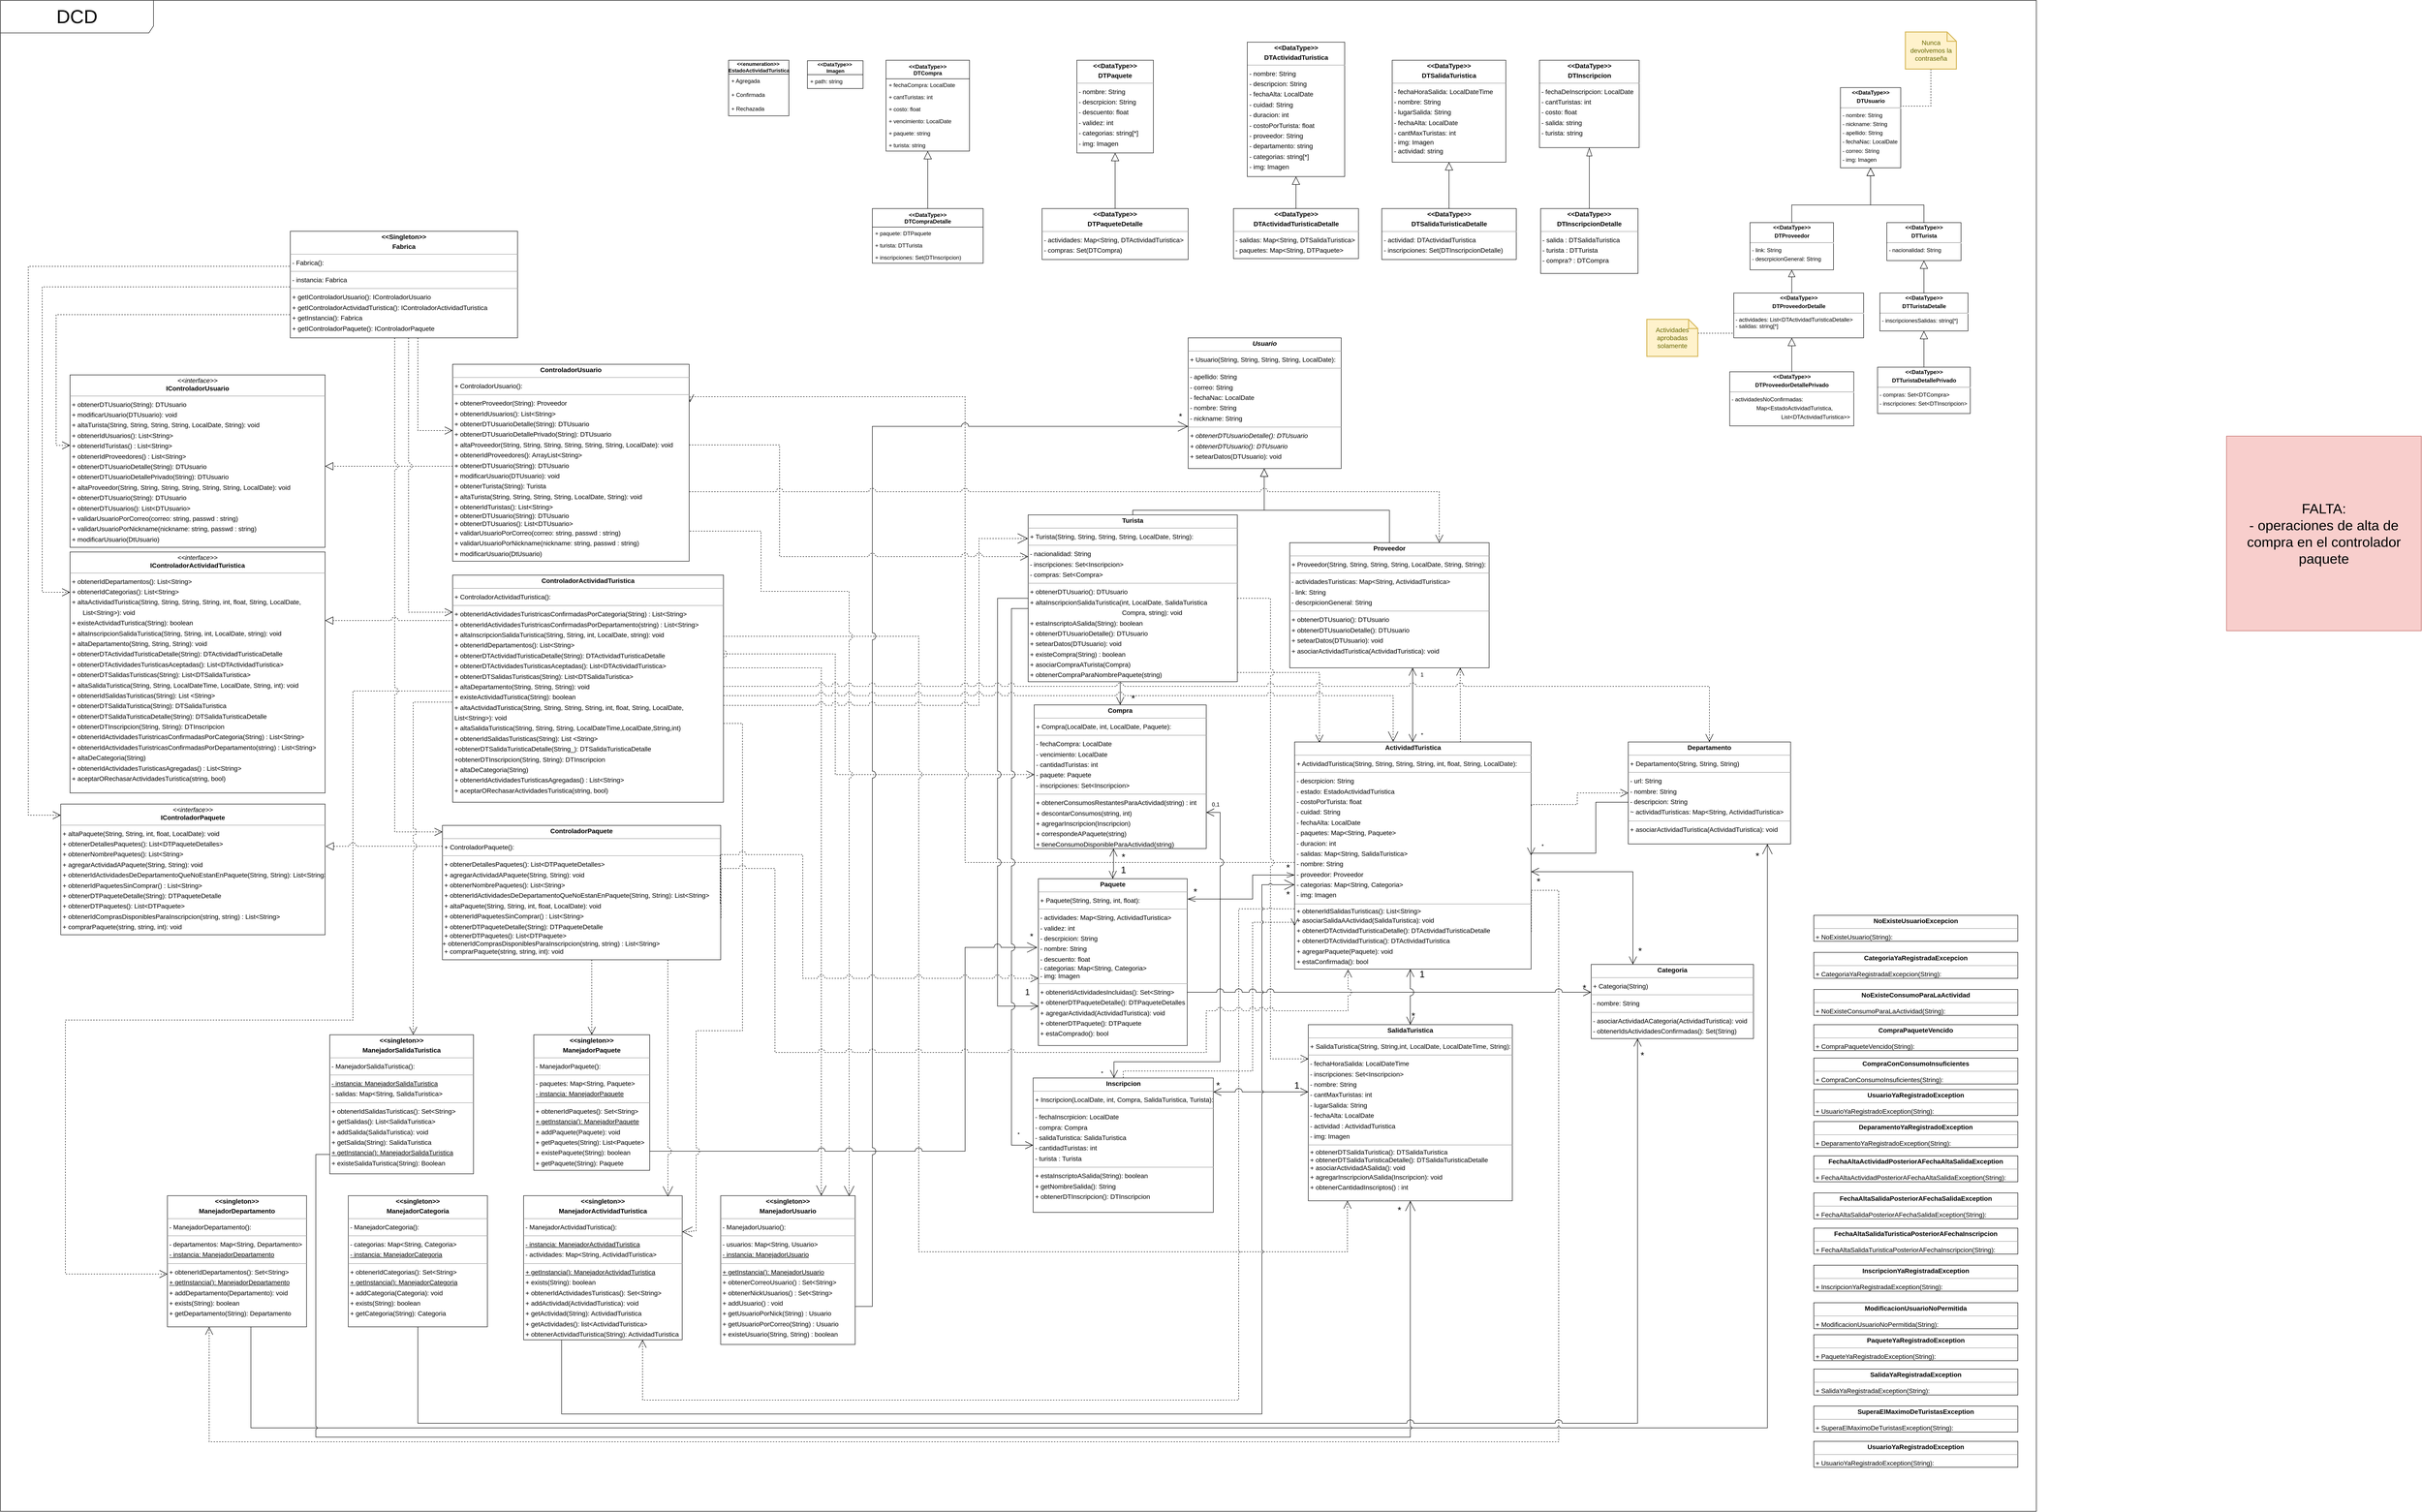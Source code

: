 <mxfile version="20.2.3" type="device"><diagram id="swAk9FbaqaU9FgrHFvmt" name="Página-1"><mxGraphModel dx="2425" dy="1959" grid="1" gridSize="10" guides="1" tooltips="1" connect="1" arrows="1" fold="1" page="0" pageScale="1" pageWidth="827" pageHeight="1169" background="none" math="0" shadow="0"><root><mxCell id="0"/><mxCell id="1" parent="0"/><mxCell id="wCHs5X18xi5UQ-w-OOSB-42" value="&amp;nbsp;" style="rounded=0;whiteSpace=wrap;html=1;fontSize=41;" parent="1" vertex="1"><mxGeometry x="-1110" y="-520" width="4390" height="3260" as="geometry"/></mxCell><mxCell id="DxUtaUIhlJlLghEwk4ql-2" style="edgeStyle=orthogonalEdgeStyle;rounded=0;orthogonalLoop=1;jettySize=auto;html=1;entryX=0.001;entryY=0.485;entryDx=0;entryDy=0;dashed=1;endArrow=open;endFill=0;startSize=16;endSize=15;jumpStyle=arc;jumpSize=15;entryPerimeter=0;" parent="1" source="node21" target="node0" edge="1"><mxGeometry relative="1" as="geometry"><Array as="points"><mxPoint x="690" y="890"/><mxPoint x="690" y="1150"/></Array></mxGeometry></mxCell><mxCell id="xNRpBbFhv3l67EwgfD0b-5" style="edgeStyle=orthogonalEdgeStyle;rounded=0;jumpStyle=arc;orthogonalLoop=1;jettySize=auto;html=1;dashed=1;endArrow=open;endFill=0;startSize=15;endSize=15;jumpSize=15;entryX=1.004;entryY=0.193;entryDx=0;entryDy=0;entryPerimeter=0;" parent="1" source="node5" target="node14" edge="1"><mxGeometry relative="1" as="geometry"><Array as="points"><mxPoint x="970" y="1340"/><mxPoint x="970" y="335"/></Array><mxPoint x="440" y="650" as="targetPoint"/></mxGeometry></mxCell><mxCell id="kkHdNGqSBcW561c0JfEE-54" style="edgeStyle=orthogonalEdgeStyle;rounded=0;orthogonalLoop=1;jettySize=auto;html=1;startArrow=none;startFill=0;endArrow=open;endFill=0;startSize=20;strokeWidth=1;endSize=15;jumpStyle=arc;jumpSize=15;" parent="1" source="node11" target="node6" edge="1"><mxGeometry relative="1" as="geometry"><Array as="points"><mxPoint x="1040" y="770"/><mxPoint x="1040" y="1650"/></Array><mxPoint x="1076" y="770.001" as="sourcePoint"/><mxPoint x="1081.5" y="1782.43" as="targetPoint"/></mxGeometry></mxCell><mxCell id="wCHs5X18xi5UQ-w-OOSB-34" style="edgeStyle=orthogonalEdgeStyle;rounded=0;jumpStyle=arc;jumpSize=15;orthogonalLoop=1;jettySize=auto;html=1;entryX=0.192;entryY=1;entryDx=0;entryDy=0;entryPerimeter=0;dashed=1;fontSize=20;startArrow=none;startFill=0;endArrow=open;endFill=0;startSize=15;endSize=15;exitX=1;exitY=0.5;exitDx=0;exitDy=0;" parent="1" source="node21" target="node27" edge="1"><mxGeometry relative="1" as="geometry"><Array as="points"><mxPoint x="870" y="852"/><mxPoint x="870" y="2180"/><mxPoint x="1795" y="2180"/></Array></mxGeometry></mxCell><mxCell id="wCHs5X18xi5UQ-w-OOSB-33" style="edgeStyle=orthogonalEdgeStyle;rounded=0;jumpStyle=arc;jumpSize=15;orthogonalLoop=1;jettySize=auto;html=1;entryX=0.75;entryY=0;entryDx=0;entryDy=0;dashed=1;fontSize=20;startArrow=none;startFill=0;endArrow=open;endFill=0;startSize=15;endSize=20;" parent="1" source="node21" target="node26" edge="1"><mxGeometry relative="1" as="geometry"><Array as="points"><mxPoint x="660" y="920"/><mxPoint x="660" y="2059"/></Array></mxGeometry></mxCell><mxCell id="wCHs5X18xi5UQ-w-OOSB-41" value="&lt;font style=&quot;font-size: 41px;&quot;&gt;DCD&lt;/font&gt;" style="shape=umlFrame;whiteSpace=wrap;html=1;fontSize=20;width=330;height=70;" parent="1" vertex="1"><mxGeometry x="-1110" y="-520" width="4390" height="3260" as="geometry"/></mxCell><mxCell id="DxUtaUIhlJlLghEwk4ql-1" style="edgeStyle=orthogonalEdgeStyle;rounded=0;orthogonalLoop=1;jettySize=auto;html=1;entryX=0.105;entryY=0.003;entryDx=0;entryDy=0;entryPerimeter=0;dashed=1;endArrow=open;endFill=0;startSize=16;endSize=15;jumpStyle=arc;jumpSize=15;" parent="1" source="node11" target="node5" edge="1"><mxGeometry relative="1" as="geometry"><Array as="points"><mxPoint x="1734" y="930"/></Array></mxGeometry></mxCell><mxCell id="S78CXBdU46AuIcc0LJqm-24" style="edgeStyle=orthogonalEdgeStyle;rounded=0;jumpStyle=arc;orthogonalLoop=1;jettySize=auto;html=1;dashed=1;startArrow=none;startFill=0;endArrow=open;endFill=0;startSize=20;endSize=20;strokeWidth=1;jumpSize=15;exitX=1;exitY=0.886;exitDx=0;exitDy=0;exitPerimeter=0;" parent="1" source="node14" edge="1"><mxGeometry relative="1" as="geometry"><mxPoint x="720" y="2060" as="targetPoint"/><Array as="points"><mxPoint x="375" y="625"/><mxPoint x="530" y="625"/><mxPoint x="530" y="755"/><mxPoint x="720" y="755"/></Array><mxPoint x="370" y="625" as="sourcePoint"/></mxGeometry></mxCell><mxCell id="S78CXBdU46AuIcc0LJqm-10" style="edgeStyle=orthogonalEdgeStyle;rounded=0;orthogonalLoop=1;jettySize=auto;html=1;startArrow=none;startFill=0;endArrow=open;endFill=0;startSize=20;endSize=20;strokeWidth=1;noJump=0;jumpStyle=arc;jumpSize=15;entryX=-0.007;entryY=0.412;entryDx=0;entryDy=0;entryPerimeter=0;" parent="1" source="node4" target="node6" edge="1"><mxGeometry relative="1" as="geometry"><Array as="points"><mxPoint x="970" y="1963"/><mxPoint x="970" y="1523"/></Array></mxGeometry></mxCell><mxCell id="S78CXBdU46AuIcc0LJqm-7" style="edgeStyle=orthogonalEdgeStyle;rounded=0;orthogonalLoop=1;jettySize=auto;html=1;startArrow=none;startFill=0;endArrow=open;endFill=0;startSize=20;endSize=20;strokeWidth=1;jumpStyle=arc;jumpSize=15;" parent="1" source="node26" target="node3" edge="1"><mxGeometry relative="1" as="geometry"><mxPoint x="690" y="1200" as="targetPoint"/><Array as="points"><mxPoint x="770" y="2298"/><mxPoint x="770" y="399"/></Array></mxGeometry></mxCell><mxCell id="S78CXBdU46AuIcc0LJqm-22" style="edgeStyle=orthogonalEdgeStyle;rounded=0;jumpStyle=arc;orthogonalLoop=1;jettySize=auto;html=1;dashed=1;startArrow=none;startFill=0;endArrow=open;endFill=0;startSize=20;endSize=20;strokeWidth=1;jumpSize=15;entryX=-0.001;entryY=0.143;entryDx=0;entryDy=0;entryPerimeter=0;" parent="1" source="node21" target="node11" edge="1"><mxGeometry relative="1" as="geometry"><Array as="points"><mxPoint x="1000" y="1001"/><mxPoint x="1000" y="641"/><mxPoint x="1106" y="641"/></Array><mxPoint x="1110" y="680" as="targetPoint"/></mxGeometry></mxCell><mxCell id="wCHs5X18xi5UQ-w-OOSB-39" style="edgeStyle=orthogonalEdgeStyle;rounded=0;jumpStyle=arc;jumpSize=15;orthogonalLoop=1;jettySize=auto;html=1;entryX=0.001;entryY=0.194;entryDx=0;entryDy=0;entryPerimeter=0;dashed=1;fontSize=20;startArrow=none;startFill=0;endArrow=open;endFill=0;startSize=15;endSize=15;" parent="1" source="node11" target="node27" edge="1"><mxGeometry relative="1" as="geometry"/></mxCell><mxCell id="wCHs5X18xi5UQ-w-OOSB-16" style="edgeStyle=orthogonalEdgeStyle;rounded=0;jumpStyle=arc;jumpSize=15;orthogonalLoop=1;jettySize=auto;html=1;entryX=0.5;entryY=0;entryDx=0;entryDy=0;endArrow=open;endFill=0;startSize=15;endSize=15;" parent="1" source="node11" target="node0" edge="1"><mxGeometry relative="1" as="geometry"><Array as="points"><mxPoint x="1305" y="963"/></Array></mxGeometry></mxCell><mxCell id="bsJzMLxWc2fWc1XIKqTM-5" style="edgeStyle=orthogonalEdgeStyle;rounded=0;orthogonalLoop=1;jettySize=auto;html=1;startArrow=none;startFill=0;endArrow=open;endFill=0;startSize=20;strokeWidth=1;endSize=15;jumpStyle=arc;jumpSize=15;" parent="1" source="node11" target="node22" edge="1"><mxGeometry relative="1" as="geometry"><Array as="points"><mxPoint x="1070" y="792"/><mxPoint x="1070" y="1950"/></Array></mxGeometry></mxCell><mxCell id="wCHs5X18xi5UQ-w-OOSB-38" style="edgeStyle=orthogonalEdgeStyle;rounded=0;jumpStyle=arc;jumpSize=15;orthogonalLoop=1;jettySize=auto;html=1;entryX=0;entryY=0.5;entryDx=0;entryDy=0;dashed=1;fontSize=20;startArrow=none;startFill=0;endArrow=open;endFill=0;startSize=15;endSize=15;exitX=1.002;exitY=0.281;exitDx=0;exitDy=0;exitPerimeter=0;" parent="1" source="node5" target="node20" edge="1"><mxGeometry relative="1" as="geometry"><Array as="points"><mxPoint x="2290" y="1215"/><mxPoint x="2290" y="1190"/></Array></mxGeometry></mxCell><mxCell id="xNRpBbFhv3l67EwgfD0b-3" style="edgeStyle=orthogonalEdgeStyle;rounded=0;jumpStyle=arc;orthogonalLoop=1;jettySize=auto;html=1;entryX=0.75;entryY=1;entryDx=0;entryDy=0;dashed=1;endArrow=open;endFill=0;startSize=15;endSize=15;" parent="1" target="node31" edge="1"><mxGeometry relative="1" as="geometry"><mxPoint x="1680" y="1440" as="sourcePoint"/><Array as="points"><mxPoint x="1560" y="1440"/><mxPoint x="1560" y="2500"/><mxPoint x="275" y="2500"/></Array></mxGeometry></mxCell><mxCell id="xNRpBbFhv3l67EwgfD0b-4" style="edgeStyle=orthogonalEdgeStyle;rounded=0;jumpStyle=arc;orthogonalLoop=1;jettySize=auto;html=1;dashed=1;endArrow=open;endFill=0;startSize=15;endSize=15;exitX=1.001;exitY=0.836;exitDx=0;exitDy=0;exitPerimeter=0;" parent="1" source="node5" target="node23" edge="1"><mxGeometry relative="1" as="geometry"><Array as="points"><mxPoint x="2191" y="1400"/><mxPoint x="2250" y="1400"/><mxPoint x="2250" y="2590"/><mxPoint x="-660" y="2590"/></Array></mxGeometry></mxCell><mxCell id="xNRpBbFhv3l67EwgfD0b-6" style="edgeStyle=orthogonalEdgeStyle;rounded=0;jumpStyle=arc;orthogonalLoop=1;jettySize=auto;html=1;exitX=0.75;exitY=0;exitDx=0;exitDy=0;entryX=0.855;entryY=0.999;entryDx=0;entryDy=0;entryPerimeter=0;dashed=1;endArrow=open;endFill=0;startSize=15;endSize=15;" parent="1" source="node5" target="node8" edge="1"><mxGeometry relative="1" as="geometry"><Array as="points"><mxPoint x="2038" y="1080"/><mxPoint x="2038" y="1000"/></Array></mxGeometry></mxCell><mxCell id="node5" value="&lt;p style=&quot;margin:0px;margin-top:4px;text-align:center;&quot;&gt;&lt;b&gt;ActividadTuristica&lt;/b&gt;&lt;/p&gt;&lt;hr size=&quot;1&quot;&gt;&lt;p style=&quot;margin:0 0 0 4px;line-height:1.6;&quot;&gt;+ ActividadTuristica(String, String, String, String, int, float, String, LocalDate): &lt;/p&gt;&lt;hr size=&quot;1&quot;&gt;&lt;p style=&quot;margin:0 0 0 4px;line-height:1.6;&quot;&gt;- descrpicion: String&lt;/p&gt;&lt;p style=&quot;margin:0 0 0 4px;line-height:1.6;&quot;&gt;- estado: EstadoActividadTuristica&lt;br&gt;- costoPorTurista: float&lt;br&gt;- cuidad: String&lt;br&gt;- fechaAlta: LocalDate&lt;br&gt;- paquetes: Map&amp;lt;String, Paquete&amp;gt;&lt;br&gt;- duracion: int&lt;br&gt;- salidas: Map&amp;lt;String, SalidaTuristica&amp;gt;&lt;br&gt;- nombre: String&lt;/p&gt;&lt;p style=&quot;margin:0 0 0 4px;line-height:1.6;&quot;&gt;- proveedor: Proveedor&lt;br&gt;&lt;/p&gt;&lt;p style=&quot;margin:0 0 0 4px;line-height:1.6;&quot;&gt;- categorias: Map&amp;lt;String, Categoria&amp;gt;&lt;/p&gt;&lt;p style=&quot;margin:0 0 0 4px;line-height:1.6;&quot;&gt;- img: Imagen&lt;/p&gt;&lt;hr size=&quot;1&quot;&gt;&amp;nbsp;+ obtenerIdSalidasTuristicas(): List&amp;lt;String&amp;gt;&lt;br&gt;&lt;p style=&quot;margin:0 0 0 4px;line-height:1.6;&quot;&gt;+ asociarSalidaAActividad(SalidaTuristica): void&lt;br&gt;+ obtenerDTActividadTuristicaDetalle(): DTActividadTuristicaDetalle&lt;br&gt;+ obtenerDTActividadTuristica(): DTActividadTuristica&lt;br&gt;+ agregarPaquete(Paquete): void&lt;br&gt;&lt;/p&gt;&lt;p style=&quot;margin:0 0 0 4px;line-height:1.6;&quot;&gt;+ estaConfirmada(): bool&lt;/p&gt;" style="verticalAlign=top;align=left;overflow=fill;fontSize=14;fontFamily=Helvetica;html=1;rounded=0;shadow=0;comic=0;labelBackgroundColor=none;strokeWidth=1;" parent="1" vertex="1"><mxGeometry x="1680.5" y="1080" width="510" height="490" as="geometry"/></mxCell><mxCell id="bsJzMLxWc2fWc1XIKqTM-2" style="edgeStyle=orthogonalEdgeStyle;rounded=0;orthogonalLoop=1;jettySize=auto;html=1;entryX=0.5;entryY=0;entryDx=0;entryDy=0;endArrow=open;endFill=0;endSize=15;startArrow=open;startFill=0;startSize=15;" parent="1" source="node0" target="node6" edge="1"><mxGeometry relative="1" as="geometry"><Array as="points"><mxPoint x="1290" y="1360"/><mxPoint x="1288" y="1360"/></Array></mxGeometry></mxCell><mxCell id="node0" value="&lt;p style=&quot;margin:0px;margin-top:4px;text-align:center;&quot;&gt;&lt;b&gt;Compra&lt;/b&gt;&lt;/p&gt;&lt;hr size=&quot;1&quot;&gt;&lt;p style=&quot;margin:0 0 0 4px;line-height:1.6;&quot;&gt;+ Compra(LocalDate, int, LocalDate, Paquete): &lt;/p&gt;&lt;hr size=&quot;1&quot;&gt;&lt;p style=&quot;margin:0 0 0 4px;line-height:1.6;&quot;&gt;- fechaCompra: LocalDate&lt;br&gt;- vencimiento: LocalDate&lt;br&gt;- cantidadTuristas: int&lt;br&gt;- paquete: Paquete&lt;br&gt;- inscripciones: Set&amp;lt;Inscripcion&amp;gt;&lt;/p&gt;&lt;hr size=&quot;1&quot;&gt;&lt;p style=&quot;margin:0 0 0 4px;line-height:1.6;&quot;&gt;+ obtenerConsumosRestantesParaActividad(string) : int&lt;/p&gt;&lt;p style=&quot;margin:0 0 0 4px;line-height:1.6;&quot;&gt;+ descontarConsumos(string, int)&lt;/p&gt;&lt;p style=&quot;margin:0 0 0 4px;line-height:1.6;&quot;&gt;+ agregarInscripcion(Inscripcion)&lt;/p&gt;&lt;p style=&quot;margin:0 0 0 4px;line-height:1.6;&quot;&gt;+ correspondeAPaquete(string)&lt;/p&gt;&lt;p style=&quot;margin:0 0 0 4px;line-height:1.6;&quot;&gt;+ tieneConsumoDisponibleParaActividad(string)&lt;/p&gt;" style="verticalAlign=top;align=left;overflow=fill;fontSize=14;fontFamily=Helvetica;html=1;rounded=0;shadow=0;comic=0;labelBackgroundColor=none;strokeWidth=1;" parent="1" vertex="1"><mxGeometry x="1119" y="1000" width="371" height="310" as="geometry"/></mxCell><mxCell id="bsJzMLxWc2fWc1XIKqTM-13" style="edgeStyle=orthogonalEdgeStyle;rounded=0;orthogonalLoop=1;jettySize=auto;html=1;startArrow=none;startFill=0;endArrow=open;endFill=0;startSize=15;endSize=15;strokeWidth=1;dashed=1;" parent="1" source="node21" target="node23" edge="1"><mxGeometry relative="1" as="geometry"><Array as="points"><mxPoint x="-350" y="970"/><mxPoint x="-350" y="1680"/><mxPoint x="-970" y="1680"/><mxPoint x="-970" y="2228"/></Array></mxGeometry></mxCell><mxCell id="S78CXBdU46AuIcc0LJqm-21" style="edgeStyle=orthogonalEdgeStyle;rounded=0;jumpStyle=arc;orthogonalLoop=1;jettySize=auto;html=1;dashed=1;startArrow=none;startFill=0;endArrow=open;endFill=0;startSize=20;endSize=20;strokeWidth=1;jumpSize=15;entryX=0.416;entryY=-0.001;entryDx=0;entryDy=0;entryPerimeter=0;" parent="1" source="node21" target="node5" edge="1"><mxGeometry relative="1" as="geometry"><Array as="points"><mxPoint x="1893" y="980"/><mxPoint x="1893" y="1080"/></Array><mxPoint x="430" y="1020" as="sourcePoint"/></mxGeometry></mxCell><mxCell id="node21" value="&lt;p style=&quot;margin:0px;margin-top:4px;text-align:center;&quot;&gt;&lt;b&gt;ControladorActividadTuristica&lt;/b&gt;&lt;/p&gt;&lt;hr size=&quot;1&quot;&gt;&lt;p style=&quot;margin:0 0 0 4px;line-height:1.6;&quot;&gt;+ ControladorActividadTuristica(): &lt;/p&gt;&lt;hr size=&quot;1&quot;&gt;&lt;p style=&quot;margin:0 0 0 4px;line-height:1.6;&quot;&gt;&lt;span style=&quot;background-color: initial;&quot;&gt;+ obtenerIdActividadesTuristricasConfirmadasPorCategoria(String) : List&amp;lt;String&amp;gt;&lt;/span&gt;&lt;br&gt;&lt;/p&gt;&lt;p style=&quot;margin:0 0 0 4px;line-height:1.6;&quot;&gt;&lt;span style=&quot;background-color: initial;&quot;&gt;+ obtenerIdActividadesTuristricasConfirmadasPorDepartamento(string) : List&amp;lt;String&amp;gt;&lt;/span&gt;&lt;/p&gt;&lt;p style=&quot;margin:0 0 0 4px;line-height:1.6;&quot;&gt;+ altaInscripcionSalidaTuristica(String, String, int, LocalDate, string): void&lt;br&gt;+ obtenerIdDepartamentos(): List&amp;lt;String&amp;gt;&lt;br&gt;+ obtenerDTActividadTuristicaDetalle(String): DTActividadTuristicaDetalle&lt;/p&gt;&lt;p style=&quot;margin:0 0 0 4px;line-height:1.6;&quot;&gt;+ obtenerDTActividadesTuristicasAceptadas(): List&amp;lt;DTActividadTuristica&amp;gt;&lt;br&gt;+ obtenerDTSalidasTuristicas(String): List&amp;lt;DTSalidaTuristica&amp;gt;&lt;br&gt;+ altaDepartamento(String, String, String): void&lt;br&gt;+ existeActividadTuristica(String): boolean&lt;br&gt;+ altaActividadTuristica(String, String, String, String, int, float, String, LocalDate,&amp;nbsp;&lt;/p&gt;&lt;p style=&quot;margin:0 0 0 4px;line-height:1.6;&quot;&gt;&lt;span style=&quot;&quot;&gt;&#9;&lt;/span&gt;List&amp;lt;String&amp;gt;): void&lt;/p&gt;&lt;p style=&quot;margin:0 0 0 4px;line-height:1.6;&quot;&gt;+ altaSalidaTuristica(String, String, String, LocalDateTime,LocalDate,String,int)&lt;/p&gt;&lt;p style=&quot;margin:0 0 0 4px;line-height:1.6;&quot;&gt;+ obtenerIdSalidasTuristicas(String): List &amp;lt;String&amp;gt;&lt;/p&gt;&lt;p style=&quot;margin:0 0 0 4px;line-height:1.6;&quot;&gt;+obtenerDTSalidaTuristicaDetalle(String_): DTSalidaTuristicaDetalle&lt;/p&gt;&lt;p style=&quot;margin:0 0 0 4px;line-height:1.6;&quot;&gt;+obtenerDTInscripcion(String, String): DTInscripcion&lt;/p&gt;&lt;p style=&quot;margin:0 0 0 4px;line-height:1.6;&quot;&gt;+ altaDeCategoria(String)&lt;/p&gt;&lt;p style=&quot;margin:0 0 0 4px;line-height:1.6;&quot;&gt;+ obtenerIdActividadesTuristicasAgregadas() : List&amp;lt;String&amp;gt;&lt;/p&gt;&lt;p style=&quot;margin:0 0 0 4px;line-height:1.6;&quot;&gt;+ aceptarORechasarActividadesTuristica(string, bool)&lt;/p&gt;" style="verticalAlign=top;align=left;overflow=fill;fontSize=14;fontFamily=Helvetica;html=1;rounded=0;shadow=0;comic=0;labelBackgroundColor=none;strokeWidth=1;" parent="1" vertex="1"><mxGeometry x="-135" y="720" width="584" height="490" as="geometry"/></mxCell><mxCell id="bsJzMLxWc2fWc1XIKqTM-15" style="edgeStyle=orthogonalEdgeStyle;rounded=0;jumpStyle=arc;orthogonalLoop=1;jettySize=auto;html=1;entryX=0.5;entryY=0;entryDx=0;entryDy=0;dashed=1;startArrow=none;startFill=0;endArrow=open;endFill=0;startSize=15;endSize=15;strokeWidth=1;" parent="1" source="node36" target="node4" edge="1"><mxGeometry relative="1" as="geometry"><Array as="points"><mxPoint x="165" y="1590"/><mxPoint x="165" y="1590"/></Array></mxGeometry></mxCell><mxCell id="node36" value="&lt;p style=&quot;margin:0px;margin-top:4px;text-align:center;&quot;&gt;&lt;b&gt;ControladorPaquete&lt;/b&gt;&lt;/p&gt;&lt;hr size=&quot;1&quot;&gt;&lt;p style=&quot;margin:0 0 0 4px;line-height:1.6;&quot;&gt;+ ControladorPaquete():&amp;nbsp;&amp;nbsp;&lt;/p&gt;&lt;hr size=&quot;1&quot;&gt;&lt;p style=&quot;margin:0 0 0 4px;line-height:1.6;&quot;&gt;+ obtenerDetallesPaquetes(): List&amp;lt;DTPaqueteDetalles&amp;gt;&lt;br&gt;+ agregarActividadAPaquete(String, String): void&lt;br&gt;+ obtenerNombrePaquetes(): List&amp;lt;String&amp;gt;&lt;br&gt;+ obtenerIdActividadesDeDepartamentoQueNoEstanEnPaquete(String, String): List&amp;lt;String&amp;gt;&lt;br&gt;+ altaPaquete(String, String, int, float, LocalDate): void&lt;/p&gt;&lt;p style=&quot;margin:0 0 0 4px;line-height:1.6;&quot;&gt;+ obtenerIdPaquetesSinComprar() : List&amp;lt;String&amp;gt;&lt;/p&gt;&lt;p style=&quot;margin:0 0 0 4px;line-height:1.6;&quot;&gt;+ obtenerDTPaqueteDetalle(String): DTPaqueteDetalle&lt;/p&gt;&amp;nbsp;+ obtenerDTPaquetes(): List&amp;lt;DTPaquete&amp;gt;&lt;br&gt;+ obtenerIdComprasDisponiblesParaInscripcion(string, string) : List&amp;lt;String&amp;gt;&lt;br&gt;&lt;div&gt;&amp;nbsp;+ comprarPaquete(string, string, int): void&lt;/div&gt;&lt;div&gt;&lt;br&gt;&lt;/div&gt;" style="verticalAlign=top;align=left;overflow=fill;fontSize=14;fontFamily=Helvetica;html=1;rounded=0;shadow=0;comic=0;labelBackgroundColor=none;strokeWidth=1;" parent="1" vertex="1"><mxGeometry x="-157" y="1260" width="600" height="290" as="geometry"/></mxCell><mxCell id="wCHs5X18xi5UQ-w-OOSB-15" style="edgeStyle=orthogonalEdgeStyle;rounded=0;jumpStyle=arc;jumpSize=15;orthogonalLoop=1;jettySize=auto;html=1;dashed=1;endArrow=block;endFill=0;startSize=20;endSize=15;" parent="1" source="node14" target="node17" edge="1"><mxGeometry relative="1" as="geometry"><Array as="points"><mxPoint x="-340" y="485"/><mxPoint x="-340" y="485"/></Array></mxGeometry></mxCell><mxCell id="node14" value="&lt;p style=&quot;margin:0px;margin-top:4px;text-align:center;&quot;&gt;&lt;b&gt;ControladorUsuario&lt;/b&gt;&lt;/p&gt;&lt;hr size=&quot;1&quot;&gt;&lt;p style=&quot;margin:0 0 0 4px;line-height:1.6;&quot;&gt;+ ControladorUsuario(): &lt;/p&gt;&lt;hr size=&quot;1&quot;&gt;&lt;p style=&quot;margin:0 0 0 4px;line-height:1.6;&quot;&gt;+ obtenerProveedor(String): Proveedor&lt;br&gt;+ obtenerIdUsuarios(): List&amp;lt;String&amp;gt;&lt;br&gt;+ obtenerDTUsuarioDetalle(String): DTUsuario&lt;/p&gt;&lt;p style=&quot;margin:0 0 0 4px;line-height:1.6;&quot;&gt;+ obtenerDTUsuarioDetallePrivado(String): DTUsuario&lt;br&gt;+ altaProveedor(String, String, String, String, String, String, LocalDate): void&lt;br&gt;+ obtenerIdProveedores(): ArrayList&amp;lt;String&amp;gt;&lt;br&gt;+ obtenerDTUsuario(String): DTUsuario&lt;br&gt;+ modificarUsuario(DTUsuario): void&lt;br&gt;+ obtenerTurista(String): Turista&lt;br&gt;+ altaTurista(String, String, String, String, LocalDate, String): void&lt;/p&gt;&lt;p style=&quot;margin:0 0 0 4px;line-height:1.6;&quot;&gt;+ obtenerIdTuristas(): List&amp;lt;String&amp;gt;&lt;/p&gt;&amp;nbsp;+ obtenerDTUsuario(String): DTUsuario&lt;br&gt;&amp;nbsp;+ obtenerDTUsuarios(): List&amp;lt;DTUsuario&amp;gt;&lt;br&gt;&lt;p style=&quot;margin: 0px 0px 0px 4px; line-height: 1.6;&quot;&gt;+ validarUsuarioPorCorreo(correo: string, passwd : string)&lt;/p&gt;&lt;p style=&quot;margin: 0px 0px 0px 4px; line-height: 1.6;&quot;&gt;+ validarUsuarioPorNickname(nickname: string, passwd : string)&lt;br&gt;&lt;/p&gt;&lt;p style=&quot;margin: 0px 0px 0px 4px; line-height: 1.6;&quot;&gt;+ modificarUsuario(DtUsuario)&lt;/p&gt;" style="verticalAlign=top;align=left;overflow=fill;fontSize=14;fontFamily=Helvetica;html=1;rounded=0;shadow=0;comic=0;labelBackgroundColor=none;strokeWidth=1;" parent="1" vertex="1"><mxGeometry x="-135" y="265" width="510" height="425" as="geometry"/></mxCell><mxCell id="wCHs5X18xi5UQ-w-OOSB-27" style="edgeStyle=orthogonalEdgeStyle;rounded=0;jumpStyle=arc;jumpSize=15;orthogonalLoop=1;jettySize=auto;html=1;entryX=1;entryY=0.5;entryDx=0;entryDy=0;startArrow=none;startFill=0;endArrow=open;endFill=0;startSize=15;endSize=15;" parent="1" source="node20" target="node5" edge="1"><mxGeometry relative="1" as="geometry"><Array as="points"><mxPoint x="2330" y="1210"/><mxPoint x="2330" y="1320"/></Array></mxGeometry></mxCell><mxCell id="node20" value="&lt;p style=&quot;margin:0px;margin-top:4px;text-align:center;&quot;&gt;&lt;b&gt;Departamento&lt;/b&gt;&lt;/p&gt;&lt;hr size=&quot;1&quot;&gt;&lt;p style=&quot;margin:0 0 0 4px;line-height:1.6;&quot;&gt;+ Departamento(String, String, String)&lt;/p&gt;&lt;hr size=&quot;1&quot;&gt;&lt;p style=&quot;margin:0 0 0 4px;line-height:1.6;&quot;&gt;- url: String&lt;br&gt;- nombre: String&lt;br&gt;- descripcion: String&lt;br&gt;~ actividadTuristicas: Map&amp;lt;String, ActividadTuristica&amp;gt;&lt;/p&gt;&lt;hr size=&quot;1&quot;&gt;&lt;p style=&quot;margin:0 0 0 4px;line-height:1.6;&quot;&gt;+ asociarActividadTuristica(ActividadTuristica): void&lt;br&gt;&lt;/p&gt;" style="verticalAlign=top;align=left;overflow=fill;fontSize=14;fontFamily=Helvetica;html=1;rounded=0;shadow=0;comic=0;labelBackgroundColor=none;strokeWidth=1;" parent="1" vertex="1"><mxGeometry x="2400" y="1080" width="350" height="220" as="geometry"/></mxCell><mxCell id="wCHs5X18xi5UQ-w-OOSB-9" style="edgeStyle=orthogonalEdgeStyle;rounded=0;jumpStyle=arc;jumpSize=15;orthogonalLoop=1;jettySize=auto;html=1;endArrow=open;endFill=0;startSize=20;endSize=15;dashed=1;exitX=0;exitY=0.5;exitDx=0;exitDy=0;" parent="1" source="node35" target="node17" edge="1"><mxGeometry relative="1" as="geometry"><Array as="points"><mxPoint x="-485" y="158"/><mxPoint x="-990" y="158"/><mxPoint x="-990" y="440"/></Array></mxGeometry></mxCell><mxCell id="wCHs5X18xi5UQ-w-OOSB-10" style="edgeStyle=orthogonalEdgeStyle;rounded=0;jumpStyle=arc;jumpSize=15;orthogonalLoop=1;jettySize=auto;html=1;dashed=1;endArrow=open;endFill=0;startSize=20;endSize=15;exitX=0;exitY=0.5;exitDx=0;exitDy=0;" parent="1" source="node35" target="node7" edge="1"><mxGeometry relative="1" as="geometry"><Array as="points"><mxPoint x="-485" y="98"/><mxPoint x="-1020" y="98"/><mxPoint x="-1020" y="757"/></Array></mxGeometry></mxCell><mxCell id="wCHs5X18xi5UQ-w-OOSB-11" style="edgeStyle=orthogonalEdgeStyle;rounded=0;jumpStyle=arc;jumpSize=15;orthogonalLoop=1;jettySize=auto;html=1;dashed=1;endArrow=open;endFill=0;startSize=20;endSize=15;exitX=-0.003;exitY=0.329;exitDx=0;exitDy=0;exitPerimeter=0;" parent="1" source="node35" target="node2" edge="1"><mxGeometry relative="1" as="geometry"><Array as="points"><mxPoint x="-1050" y="54"/><mxPoint x="-1050" y="1238"/></Array></mxGeometry></mxCell><mxCell id="wCHs5X18xi5UQ-w-OOSB-12" style="edgeStyle=orthogonalEdgeStyle;rounded=0;jumpStyle=arc;jumpSize=15;orthogonalLoop=1;jettySize=auto;html=1;dashed=1;endArrow=open;endFill=0;startSize=20;endSize=15;" parent="1" source="node35" target="node14" edge="1"><mxGeometry relative="1" as="geometry"><Array as="points"><mxPoint x="-210" y="408"/></Array></mxGeometry></mxCell><mxCell id="wCHs5X18xi5UQ-w-OOSB-13" style="edgeStyle=orthogonalEdgeStyle;rounded=0;jumpStyle=arc;jumpSize=15;orthogonalLoop=1;jettySize=auto;html=1;dashed=1;endArrow=open;endFill=0;startSize=20;endSize=15;" parent="1" source="node35" target="node21" edge="1"><mxGeometry relative="1" as="geometry"><Array as="points"><mxPoint x="-230" y="800"/></Array></mxGeometry></mxCell><mxCell id="wCHs5X18xi5UQ-w-OOSB-14" style="edgeStyle=orthogonalEdgeStyle;rounded=0;jumpStyle=arc;jumpSize=15;orthogonalLoop=1;jettySize=auto;html=1;dashed=1;endArrow=open;endFill=0;startSize=20;endSize=15;entryX=0;entryY=0.047;entryDx=0;entryDy=0;entryPerimeter=0;" parent="1" source="node35" target="node36" edge="1"><mxGeometry relative="1" as="geometry"><Array as="points"><mxPoint x="-260" y="1274"/><mxPoint x="-157" y="1274"/></Array><mxPoint x="-140" y="1208" as="targetPoint"/></mxGeometry></mxCell><mxCell id="node35" value="&lt;p style=&quot;margin:0px;margin-top:4px;text-align:center;&quot;&gt;&lt;b&gt;&amp;lt;&amp;lt;Singleton&amp;gt;&amp;gt;&lt;/b&gt;&lt;/p&gt;&lt;p style=&quot;margin:0px;margin-top:4px;text-align:center;&quot;&gt;&lt;b&gt;Fabrica&lt;/b&gt;&lt;/p&gt;&lt;hr size=&quot;1&quot;&gt;&lt;p style=&quot;margin:0 0 0 4px;line-height:1.6;&quot;&gt;- Fabrica(): &lt;/p&gt;&lt;hr size=&quot;1&quot;&gt;&lt;p style=&quot;margin:0 0 0 4px;line-height:1.6;&quot;&gt;- instancia: Fabrica&lt;br&gt;&lt;/p&gt;&lt;hr size=&quot;1&quot;&gt;&lt;p style=&quot;margin:0 0 0 4px;line-height:1.6;&quot;&gt;+ getIControladorUsuario(): IControladorUsuario&lt;br&gt;+ getIControladorActividadTuristica(): IControladorActividadTuristica&lt;br&gt;+ getInstancia(): Fabrica&lt;br&gt;+ getIControladorPaquete(): IControladorPaquete&lt;/p&gt;" style="verticalAlign=top;align=left;overflow=fill;fontSize=14;fontFamily=Helvetica;html=1;rounded=0;shadow=0;comic=0;labelBackgroundColor=none;strokeWidth=1;" parent="1" vertex="1"><mxGeometry x="-485" y="-22" width="490" height="230" as="geometry"/></mxCell><mxCell id="node7" value="&lt;p style=&quot;margin:0px;margin-top:4px;text-align:center;&quot;&gt;&lt;i&gt;&amp;lt;&amp;lt;interface&amp;gt;&amp;gt;&lt;/i&gt;&lt;br&gt;&lt;b&gt;IControladorActividadTuristica&lt;/b&gt;&lt;/p&gt;&lt;hr size=&quot;1&quot;&gt;&lt;p style=&quot;margin:0 0 0 4px;line-height:1.6;&quot;&gt;+ obtenerIdDepartamentos(): List&amp;lt;String&amp;gt;&lt;/p&gt;&lt;p style=&quot;margin:0 0 0 4px;line-height:1.6;&quot;&gt;+ obtenerIdCategorias(): List&amp;lt;String&amp;gt;&lt;br&gt;+ altaActividadTuristica(String, String, String, String, int, float, String, LocalDate,&amp;nbsp;&lt;/p&gt;&lt;p style=&quot;margin:0 0 0 4px;line-height:1.6;&quot;&gt;&lt;span style=&quot;&quot;&gt;&#9;&lt;/span&gt;&lt;span style=&quot;&quot;&gt;&#9;&lt;/span&gt;&lt;span style=&quot;&quot;&gt;&#9;&lt;/span&gt;&lt;span style=&quot;&quot;&gt;&#9;&lt;/span&gt;&lt;span style=&quot;&quot;&gt;&#9;&lt;/span&gt;&lt;span style=&quot;&quot;&gt;&#9;&lt;/span&gt;&lt;span style=&quot;&quot;&gt;&#9;&lt;/span&gt;&lt;span style=&quot;&quot;&gt;&#9;&lt;/span&gt;&lt;span style=&quot;&quot;&gt;&#9;&lt;/span&gt;&lt;span style=&quot;&quot;&gt;&#9;&lt;/span&gt;&lt;span style=&quot;&quot;&gt;&#9;&lt;/span&gt;&lt;span style=&quot;&quot;&gt;&#9;&lt;/span&gt;&lt;span style=&quot;&quot;&gt;&#9;&lt;/span&gt;&amp;nbsp; &amp;nbsp; &amp;nbsp; List&amp;lt;String&amp;gt;): void&lt;br&gt;+ existeActividadTuristica(String): boolean&lt;br&gt;+ altaInscripcionSalidaTuristica(String, String, int, LocalDate, string): void&lt;br&gt;+ altaDepartamento(String, String, String): void&lt;br&gt;+ obtenerDTActividadTuristicaDetalle(String): DTActividadTuristicaDetalle&lt;/p&gt;&lt;p style=&quot;margin:0 0 0 4px;line-height:1.6;&quot;&gt;+ obtenerDTActividadesTuristicasAceptadas(): List&amp;lt;DTActividadTuristica&amp;gt;&lt;br&gt;+ obtenerDTSalidasTuristicas(String): List&amp;lt;DTSalidaTuristica&amp;gt;&lt;/p&gt;&lt;p style=&quot;margin:0 0 0 4px;line-height:1.6;&quot;&gt;+ altaSalidaTuristica(String, String, LocalDateTime, LocalDate, String, int): void&lt;/p&gt;&lt;p style=&quot;margin:0 0 0 4px;line-height:1.6;&quot;&gt;+ obtenerIdSalidasTuristicas(String): List &amp;lt;String&amp;gt;&lt;/p&gt;&lt;p style=&quot;margin:0 0 0 4px;line-height:1.6;&quot;&gt;+ obtenerDTSalidaTuristica(String): DTSalidaTuristica&lt;/p&gt;&lt;p style=&quot;margin:0 0 0 4px;line-height:1.6;&quot;&gt;+ obtenerDTSalidaTuristicaDetalle(String): DTSalidaTuristicaDetalle&lt;/p&gt;&lt;p style=&quot;margin:0 0 0 4px;line-height:1.6;&quot;&gt;+ obtenerDTInscripcion(String, String): DTInscripcion&lt;/p&gt;&lt;p style=&quot;margin:0 0 0 4px;line-height:1.6;&quot;&gt;+ obtenerIdActividadesTuristricasConfirmadasPorCategoria(String) : List&amp;lt;String&amp;gt;&lt;br&gt;&lt;/p&gt;&lt;p style=&quot;margin:0 0 0 4px;line-height:1.6;&quot;&gt;+ obtenerIdActividadesTuristricasConfirmadasPorDepartamento(string) : List&amp;lt;String&amp;gt;&lt;br&gt;&lt;/p&gt;&lt;p style=&quot;margin:0 0 0 4px;line-height:1.6;&quot;&gt;+ altaDeCategoria(String)&lt;/p&gt;&lt;p style=&quot;margin:0 0 0 4px;line-height:1.6;&quot;&gt;+ obtenerIdActividadesTuristicasAgregadas() : List&amp;lt;String&amp;gt;&lt;/p&gt;&lt;p style=&quot;margin:0 0 0 4px;line-height:1.6;&quot;&gt;+ aceptarORechasarActividadesTuristica(string, bool)&lt;/p&gt;" style="verticalAlign=top;align=left;overflow=fill;fontSize=14;fontFamily=Helvetica;html=1;rounded=0;shadow=0;comic=0;labelBackgroundColor=none;strokeWidth=1;" parent="1" vertex="1"><mxGeometry x="-960" y="670" width="550" height="520" as="geometry"/></mxCell><mxCell id="node2" value="&lt;p style=&quot;margin:0px;margin-top:4px;text-align:center;&quot;&gt;&lt;i&gt;&amp;lt;&amp;lt;interface&amp;gt;&amp;gt;&lt;/i&gt;&lt;br&gt;&lt;b&gt;IControladorPaquete&lt;/b&gt;&lt;/p&gt;&lt;hr size=&quot;1&quot;&gt;&lt;p style=&quot;margin:0 0 0 4px;line-height:1.6;&quot;&gt;+ altaPaquete(String, String, int, float, LocalDate): void&lt;br&gt;+ obtenerDetallesPaquetes(): List&amp;lt;DTPaqueteDetalles&amp;gt;&lt;br&gt;+ obtenerNombrePaquetes(): List&amp;lt;String&amp;gt;&lt;br&gt;+ agregarActividadAPaquete(String, String): void&lt;br&gt;+ obtenerIdActividadesDeDepartamentoQueNoEstanEnPaquete(String, String): List&amp;lt;String&amp;gt;&lt;/p&gt;&lt;p style=&quot;margin:0 0 0 4px;line-height:1.6;&quot;&gt;+ obtenerIdPaquetesSinComprar() : List&amp;lt;String&amp;gt;&lt;br&gt;&lt;/p&gt;&lt;p style=&quot;margin:0 0 0 4px;line-height:1.6;&quot;&gt;+ obtenerDTPaqueteDetalle(String): DTPaqueteDetalle&lt;/p&gt;&lt;p style=&quot;margin:0 0 0 4px;line-height:1.6;&quot;&gt;+ obtenerDTPaquetes(): List&amp;lt;DTPaquete&amp;gt;&lt;/p&gt;&lt;p style=&quot;margin:0 0 0 4px;line-height:1.6;&quot;&gt;+ obtenerIdComprasDisponiblesParaInscripcion(string, string) : List&amp;lt;String&amp;gt;&lt;br&gt;&lt;/p&gt;&lt;p style=&quot;margin:0 0 0 4px;line-height:1.6;&quot;&gt;+ comprarPaquete(string, string, int): void&lt;br&gt;&lt;/p&gt;" style="verticalAlign=top;align=left;overflow=fill;fontSize=14;fontFamily=Helvetica;html=1;rounded=0;shadow=0;comic=0;labelBackgroundColor=none;strokeWidth=1;" parent="1" vertex="1"><mxGeometry x="-980" y="1214" width="570" height="282" as="geometry"/></mxCell><mxCell id="node17" value="&lt;p style=&quot;margin:0px;margin-top:4px;text-align:center;&quot;&gt;&lt;i&gt;&amp;lt;&amp;lt;interface&amp;gt;&amp;gt;&lt;/i&gt;&lt;br&gt;&lt;b&gt;IControladorUsuario&lt;/b&gt;&lt;/p&gt;&lt;hr size=&quot;1&quot;&gt;&lt;p style=&quot;margin:0 0 0 4px;line-height:1.6;&quot;&gt;+ obtenerDTUsuario(String): DTUsuario&lt;br&gt;+ modificarUsuario(DTUsuario): void&lt;br&gt;+ altaTurista(String, String, String, String, LocalDate, String): void&lt;br&gt;+ obtenerIdUsuarios(): List&amp;lt;String&amp;gt;&lt;/p&gt;&lt;p style=&quot;margin:0 0 0 4px;line-height:1.6;&quot;&gt;+ obtenerIdTuristas() : List&amp;lt;String&amp;gt;&lt;/p&gt;&lt;p style=&quot;margin:0 0 0 4px;line-height:1.6;&quot;&gt;+ obtenerIdProveedores() : List&amp;lt;String&amp;gt;&lt;br&gt;+ obtenerDTUsuarioDetalle(String): DTUsuario&lt;/p&gt;&lt;p style=&quot;margin:0 0 0 4px;line-height:1.6;&quot;&gt;+ obtenerDTUsuarioDetallePrivado(String): DTUsuario&lt;br&gt;+ altaProveedor(String, String, String, String, String, String, LocalDate): void&lt;/p&gt;&lt;p style=&quot;margin:0 0 0 4px;line-height:1.6;&quot;&gt;+ obtenerDTUsuario(String): DTUsuario&lt;br&gt;&lt;/p&gt;&lt;p style=&quot;margin:0 0 0 4px;line-height:1.6;&quot;&gt;+ obtenerDTUsuarios(): List&amp;lt;DTUsuario&amp;gt;&lt;br&gt;&lt;/p&gt;&lt;p style=&quot;margin: 0px 0px 0px 4px; line-height: 1.6;&quot;&gt;+ validarUsuarioPorCorreo(correo: string, passwd : string)&lt;/p&gt;&lt;p style=&quot;margin: 0px 0px 0px 4px; line-height: 1.6;&quot;&gt;+ validarUsuarioPorNickname(nickname: string, passwd : string)&lt;br&gt;&lt;/p&gt;&lt;p style=&quot;margin: 0px 0px 0px 4px; line-height: 1.6;&quot;&gt;+ modificarUsuario(DtUsuario)&lt;/p&gt;" style="verticalAlign=top;align=left;overflow=fill;fontSize=14;fontFamily=Helvetica;html=1;rounded=0;shadow=0;comic=0;labelBackgroundColor=none;strokeWidth=1;" parent="1" vertex="1"><mxGeometry x="-960" y="288" width="550" height="372" as="geometry"/></mxCell><mxCell id="wCHs5X18xi5UQ-w-OOSB-18" style="edgeStyle=orthogonalEdgeStyle;rounded=0;jumpStyle=arc;jumpSize=15;orthogonalLoop=1;jettySize=auto;html=1;entryX=1;entryY=0.75;entryDx=0;entryDy=0;endArrow=open;endFill=0;startSize=15;endSize=15;startArrow=open;startFill=0;" parent="1" source="node22" target="node0" edge="1"><mxGeometry relative="1" as="geometry"><Array as="points"><mxPoint x="1291" y="1770"/><mxPoint x="1520" y="1770"/><mxPoint x="1520" y="1232"/><mxPoint x="1490" y="1232"/></Array></mxGeometry></mxCell><mxCell id="wCHs5X18xi5UQ-w-OOSB-21" style="edgeStyle=orthogonalEdgeStyle;rounded=0;jumpStyle=arc;jumpSize=15;orthogonalLoop=1;jettySize=auto;html=1;startArrow=open;startFill=0;endArrow=open;endFill=0;startSize=15;endSize=15;" parent="1" source="node22" target="node27" edge="1"><mxGeometry relative="1" as="geometry"><Array as="points"><mxPoint x="1530" y="1835"/><mxPoint x="1530" y="1835"/></Array></mxGeometry></mxCell><mxCell id="Fa1uVVEjBv-Axx96pW5w-1" style="edgeStyle=orthogonalEdgeStyle;rounded=0;orthogonalLoop=1;jettySize=auto;html=1;entryX=0;entryY=0.81;entryDx=0;entryDy=0;entryPerimeter=0;dashed=1;endArrow=open;endFill=0;endSize=14;" parent="1" source="node22" target="node5" edge="1"><mxGeometry relative="1" as="geometry"><Array as="points"><mxPoint x="1311" y="1790"/><mxPoint x="1590" y="1790"/><mxPoint x="1590" y="1469"/><mxPoint x="1680" y="1469"/></Array></mxGeometry></mxCell><mxCell id="node22" value="&lt;p style=&quot;margin:0px;margin-top:4px;text-align:center;&quot;&gt;&lt;b&gt;Inscripcion&lt;/b&gt;&lt;/p&gt;&lt;hr size=&quot;1&quot;&gt;&lt;p style=&quot;margin:0 0 0 4px;line-height:1.6;&quot;&gt;+ Inscripcion(LocalDate, int, Compra, SalidaTuristica, Turista&lt;span style=&quot;background-color: initial;&quot;&gt;):&lt;/span&gt;&lt;/p&gt;&lt;hr size=&quot;1&quot;&gt;&lt;p style=&quot;margin:0 0 0 4px;line-height:1.6;&quot;&gt;- fechaInscrpicion: LocalDate&lt;br&gt;- compra: Compra&lt;br&gt;- salidaTuristica: SalidaTuristica&lt;br&gt;- cantidadTuristas: int&lt;/p&gt;&lt;p style=&quot;margin:0 0 0 4px;line-height:1.6;&quot;&gt;- turista : Turista&lt;/p&gt;&lt;hr size=&quot;1&quot;&gt;&lt;p style=&quot;margin:0 0 0 4px;line-height:1.6;&quot;&gt;+ estaInscriptoASalida(String): boolean&lt;/p&gt;&lt;p style=&quot;margin:0 0 0 4px;line-height:1.6;&quot;&gt;+ getNombreSalida(): String&lt;/p&gt;&lt;p style=&quot;margin:0 0 0 4px;line-height:1.6;&quot;&gt;+ obtenerDTInscripcion(): DTInscripcion&lt;/p&gt;" style="verticalAlign=top;align=left;overflow=fill;fontSize=14;fontFamily=Helvetica;html=1;rounded=0;shadow=0;comic=0;labelBackgroundColor=none;strokeWidth=1;" parent="1" vertex="1"><mxGeometry x="1116.75" y="1805" width="388.5" height="290" as="geometry"/></mxCell><mxCell id="node31" value="&lt;p style=&quot;margin: 4px 0px 0px; text-align: center;&quot;&gt;&lt;b&gt;&amp;lt;&amp;lt;singleton&amp;gt;&amp;gt;&lt;/b&gt;&lt;/p&gt;&lt;p style=&quot;margin:0px;margin-top:4px;text-align:center;&quot;&gt;&lt;b&gt;ManejadorActividadTuristica&lt;/b&gt;&lt;/p&gt;&lt;hr size=&quot;1&quot;&gt;&lt;p style=&quot;margin:0 0 0 4px;line-height:1.6;&quot;&gt;- ManejadorActividadTuristica(): &lt;/p&gt;&lt;hr size=&quot;1&quot;&gt;&lt;p style=&quot;margin:0 0 0 4px;line-height:1.6;&quot;&gt;&lt;u&gt;- instancia: ManejadorActividadTuristica&lt;/u&gt;&lt;br&gt;- actividades: Map&amp;lt;String, ActividadTuristica&amp;gt;&lt;/p&gt;&lt;hr size=&quot;1&quot;&gt;&lt;p style=&quot;margin:0 0 0 4px;line-height:1.6;&quot;&gt;&lt;u&gt;+ getInstancia(): ManejadorActividadTuristica&lt;/u&gt;&lt;br&gt;+ exists(String): boolean&lt;br&gt;+ obtenerIdActividadesTuristicas(): Set&amp;lt;String&amp;gt;&lt;br&gt;+ addActividad(ActividadTuristica): void&lt;br&gt;+ getActividad(String): ActividadTuristica&lt;/p&gt;&lt;p style=&quot;margin:0 0 0 4px;line-height:1.6;&quot;&gt;+ getActividades(): list&amp;lt;ActividadTuristica&amp;gt;&lt;/p&gt;&lt;p style=&quot;margin:0 0 0 4px;line-height:1.6;&quot;&gt;+ obtenerActividadTuristica(String): ActividadTuristica&lt;/p&gt;" style="verticalAlign=top;align=left;overflow=fill;fontSize=14;fontFamily=Helvetica;html=1;rounded=0;shadow=0;comic=0;labelBackgroundColor=none;strokeWidth=1;" parent="1" vertex="1"><mxGeometry x="18" y="2059" width="342" height="311" as="geometry"/></mxCell><mxCell id="S78CXBdU46AuIcc0LJqm-13" style="edgeStyle=orthogonalEdgeStyle;rounded=0;jumpStyle=arc;orthogonalLoop=1;jettySize=auto;html=1;startArrow=none;startFill=0;endArrow=open;endFill=0;startSize=20;endSize=20;strokeWidth=1;" parent="1" source="node23" target="node20" edge="1"><mxGeometry relative="1" as="geometry"><Array as="points"><mxPoint x="-570" y="2560"/><mxPoint x="2700" y="2560"/></Array></mxGeometry></mxCell><mxCell id="node23" value="&lt;p style=&quot;margin: 4px 0px 0px; text-align: center;&quot;&gt;&lt;b&gt;&amp;lt;&amp;lt;singleton&amp;gt;&amp;gt;&lt;/b&gt;&lt;/p&gt;&lt;p style=&quot;margin:0px;margin-top:4px;text-align:center;&quot;&gt;&lt;b&gt;ManejadorDepartamento&lt;/b&gt;&lt;/p&gt;&lt;hr size=&quot;1&quot;&gt;&lt;p style=&quot;margin:0 0 0 4px;line-height:1.6;&quot;&gt;- ManejadorDepartamento(): &lt;/p&gt;&lt;hr size=&quot;1&quot;&gt;&lt;p style=&quot;margin:0 0 0 4px;line-height:1.6;&quot;&gt;- departamentos: Map&amp;lt;String, Departamento&amp;gt;&lt;br&gt;&lt;u&gt;- instancia: ManejadorDepartamento&lt;/u&gt;&lt;/p&gt;&lt;hr size=&quot;1&quot;&gt;&lt;p style=&quot;margin:0 0 0 4px;line-height:1.6;&quot;&gt;+ obtenerIdDepartamentos(): Set&amp;lt;String&amp;gt;&lt;br&gt;&lt;u&gt;+ getInstancia(): ManejadorDepartamento&lt;/u&gt;&lt;br&gt;+ addDepartamento(Departamento): void&lt;br&gt;+ exists(String): boolean&lt;br&gt;+ getDepartamento(String): Departamento&lt;/p&gt;" style="verticalAlign=top;align=left;overflow=fill;fontSize=14;fontFamily=Helvetica;html=1;rounded=0;shadow=0;comic=0;labelBackgroundColor=none;strokeWidth=1;" parent="1" vertex="1"><mxGeometry x="-750" y="2059" width="300" height="283" as="geometry"/></mxCell><mxCell id="node4" value="&lt;p style=&quot;margin: 4px 0px 0px; text-align: center;&quot;&gt;&lt;b&gt;&amp;lt;&amp;lt;singleton&amp;gt;&amp;gt;&lt;/b&gt;&lt;/p&gt;&lt;p style=&quot;margin:0px;margin-top:4px;text-align:center;&quot;&gt;&lt;b&gt;ManejadorPaquete&lt;/b&gt;&lt;/p&gt;&lt;hr size=&quot;1&quot;&gt;&lt;p style=&quot;margin:0 0 0 4px;line-height:1.6;&quot;&gt;- ManejadorPaquete(): &lt;/p&gt;&lt;hr size=&quot;1&quot;&gt;&lt;p style=&quot;margin:0 0 0 4px;line-height:1.6;&quot;&gt;- paquetes: Map&amp;lt;String, Paquete&amp;gt;&lt;br&gt;&lt;u&gt;- instancia: ManejadorPaquete&lt;/u&gt;&lt;/p&gt;&lt;hr size=&quot;1&quot;&gt;&lt;p style=&quot;margin:0 0 0 4px;line-height:1.6;&quot;&gt;+ obtenerIdPaquetes(): Set&amp;lt;String&amp;gt;&lt;br&gt;&lt;u&gt;+ getInstancia(): ManejadorPaquete&lt;/u&gt;&lt;br&gt;+ addPaquete(Paquete): void&lt;br&gt;+ getPaquetes(String): List&amp;lt;Paquete&amp;gt;&lt;br&gt;+ existePaquete(String): boolean&lt;/p&gt;&lt;p style=&quot;margin:0 0 0 4px;line-height:1.6;&quot;&gt;+ getPaquete(String): Paquete&lt;br&gt;&lt;/p&gt;" style="verticalAlign=top;align=left;overflow=fill;fontSize=14;fontFamily=Helvetica;html=1;rounded=0;shadow=0;comic=0;labelBackgroundColor=none;strokeWidth=1;" parent="1" vertex="1"><mxGeometry x="40" y="1711.75" width="250" height="292.5" as="geometry"/></mxCell><mxCell id="S78CXBdU46AuIcc0LJqm-17" style="edgeStyle=orthogonalEdgeStyle;rounded=0;jumpStyle=arc;orthogonalLoop=1;jettySize=auto;html=1;startArrow=none;startFill=0;endArrow=open;endFill=0;startSize=20;endSize=20;strokeWidth=1;entryX=0.5;entryY=1;entryDx=0;entryDy=0;" parent="1" source="node10" target="node27" edge="1"><mxGeometry relative="1" as="geometry"><Array as="points"><mxPoint x="-430" y="1970"/><mxPoint x="-430" y="2580"/><mxPoint x="1930" y="2580"/></Array><mxPoint x="1880" y="2090" as="targetPoint"/></mxGeometry></mxCell><mxCell id="node10" value="&lt;p style=&quot;margin: 4px 0px 0px; text-align: center;&quot;&gt;&lt;b&gt;&amp;lt;&amp;lt;singleton&amp;gt;&amp;gt;&lt;/b&gt;&lt;/p&gt;&lt;p style=&quot;margin:0px;margin-top:4px;text-align:center;&quot;&gt;&lt;b&gt;ManejadorSalidaTuristica&lt;/b&gt;&lt;/p&gt;&lt;hr size=&quot;1&quot;&gt;&lt;p style=&quot;margin:0 0 0 4px;line-height:1.6;&quot;&gt;- ManejadorSalidaTuristica(): &lt;/p&gt;&lt;hr size=&quot;1&quot;&gt;&lt;p style=&quot;margin:0 0 0 4px;line-height:1.6;&quot;&gt;&lt;u&gt;- instancia: ManejadorSalidaTuristica&lt;/u&gt;&lt;br&gt;- salidas: Map&amp;lt;String, SalidaTuristica&amp;gt;&lt;/p&gt;&lt;hr size=&quot;1&quot;&gt;&lt;p style=&quot;margin:0 0 0 4px;line-height:1.6;&quot;&gt;+ obtenerIdSalidasTuristicas(): Set&amp;lt;String&amp;gt;&lt;br&gt;+ getSalidas(): List&amp;lt;SalidaTuristica&amp;gt;&lt;br&gt;+ addSalida(SalidaTuristica): void&lt;br&gt;+ getSalida(String): SalidaTuristica&lt;br&gt;&lt;u&gt;+ getInstancia(): ManejadorSalidaTuristica&lt;/u&gt;&lt;br&gt;+ existeSalidaTuristica(String): Boolean&lt;/p&gt;" style="verticalAlign=top;align=left;overflow=fill;fontSize=14;fontFamily=Helvetica;html=1;rounded=0;shadow=0;comic=0;labelBackgroundColor=none;strokeWidth=1;" parent="1" vertex="1"><mxGeometry x="-400" y="1711.75" width="310" height="300" as="geometry"/></mxCell><mxCell id="node26" value="&lt;p style=&quot;margin:0px;margin-top:4px;text-align:center;&quot;&gt;&lt;b&gt;&amp;lt;&amp;lt;singleton&amp;gt;&amp;gt;&lt;/b&gt;&lt;/p&gt;&lt;p style=&quot;margin:0px;margin-top:4px;text-align:center;&quot;&gt;&lt;b&gt;ManejadorUsuario&lt;/b&gt;&lt;/p&gt;&lt;hr size=&quot;1&quot;&gt;&lt;p style=&quot;margin:0 0 0 4px;line-height:1.6;&quot;&gt;- ManejadorUsuario(): &lt;/p&gt;&lt;hr size=&quot;1&quot;&gt;&lt;p style=&quot;margin:0 0 0 4px;line-height:1.6;&quot;&gt;- usuarios: Map&amp;lt;String, Usuario&amp;gt;&lt;br&gt;&lt;u&gt;- instancia: ManejadorUsuario&lt;/u&gt;&lt;/p&gt;&lt;hr size=&quot;1&quot;&gt;&lt;p style=&quot;margin:0 0 0 4px;line-height:1.6;&quot;&gt;&lt;u&gt;+ getInstancia(): ManejadorUsuario&lt;/u&gt;&lt;/p&gt;&lt;p style=&quot;margin:0 0 0 4px;line-height:1.6;&quot;&gt;+ obtenerCorreoUsuario() : Set&amp;lt;String&amp;gt;&lt;/p&gt;&lt;p style=&quot;margin:0 0 0 4px;line-height:1.6;&quot;&gt;+ obtenerNickUsuarios() : Set&amp;lt;String&amp;gt;&lt;/p&gt;&lt;p style=&quot;margin:0 0 0 4px;line-height:1.6;&quot;&gt;+ addUsuario() : void&lt;/p&gt;&lt;p style=&quot;margin:0 0 0 4px;line-height:1.6;&quot;&gt;+ getUsuarioPorNick(String) : Usuario&lt;/p&gt;&lt;p style=&quot;margin:0 0 0 4px;line-height:1.6;&quot;&gt;+ getUsuarioPorCorreo(String) : Usuario&lt;/p&gt;&lt;p style=&quot;margin:0 0 0 4px;line-height:1.6;&quot;&gt;+ existeUsuario(String, String) : boolean&lt;br&gt;&lt;br&gt;&lt;/p&gt;" style="verticalAlign=top;align=left;overflow=fill;fontSize=14;fontFamily=Helvetica;html=1;rounded=0;shadow=0;comic=0;labelBackgroundColor=none;strokeWidth=1;" parent="1" vertex="1"><mxGeometry x="443" y="2059" width="290" height="321" as="geometry"/></mxCell><mxCell id="bsJzMLxWc2fWc1XIKqTM-3" style="edgeStyle=orthogonalEdgeStyle;rounded=0;orthogonalLoop=1;jettySize=auto;html=1;startArrow=openThin;startFill=0;endArrow=openThin;endFill=0;startSize=15;endSize=15;exitX=1.002;exitY=0.122;exitDx=0;exitDy=0;exitPerimeter=0;" parent="1" source="node6" target="node5" edge="1"><mxGeometry relative="1" as="geometry"><mxPoint x="1680" y="1300" as="targetPoint"/><Array as="points"><mxPoint x="1590" y="1419"/><mxPoint x="1590" y="1367"/></Array><mxPoint x="1450" y="1285" as="sourcePoint"/></mxGeometry></mxCell><mxCell id="kkHdNGqSBcW561c0JfEE-48" style="edgeStyle=orthogonalEdgeStyle;rounded=0;jumpStyle=arc;jumpSize=15;orthogonalLoop=1;jettySize=auto;html=1;endArrow=open;endFill=0;startSize=15;endSize=15;" parent="1" source="node6" target="kkHdNGqSBcW561c0JfEE-45" edge="1"><mxGeometry relative="1" as="geometry"><Array as="points"><mxPoint x="1880" y="1620"/><mxPoint x="1880" y="1620"/></Array></mxGeometry></mxCell><mxCell id="node6" value="&lt;p style=&quot;margin:0px;margin-top:4px;text-align:center;&quot;&gt;&lt;b&gt;Paquete&lt;/b&gt;&lt;/p&gt;&lt;hr size=&quot;1&quot;&gt;&lt;p style=&quot;margin:0 0 0 4px;line-height:1.6;&quot;&gt;+ Paquete(String, String, int, float): &lt;/p&gt;&lt;hr size=&quot;1&quot;&gt;&lt;p style=&quot;margin:0 0 0 4px;line-height:1.6;&quot;&gt;- actividades: Map&amp;lt;String, ActividadTuristica&amp;gt;&lt;br&gt;- validez: int&lt;br&gt;- descrpicion: String&lt;br&gt;- nombre: String&lt;br&gt;- descuento: float&lt;/p&gt;&amp;nbsp;- categorias: Map&amp;lt;String, Categoria&amp;gt;&lt;br&gt;&amp;nbsp;- img: Imagen&lt;br&gt;&lt;hr size=&quot;1&quot;&gt;&lt;p style=&quot;margin:0 0 0 4px;line-height:1.6;&quot;&gt;+ obtenerIdActividadesIncluidas(): Set&amp;lt;String&amp;gt;&lt;br&gt;+ obtenerDTPaqueteDetalle(): DTPaqueteDetalles&lt;br&gt;+ agregarActividad(ActividadTuristica): void&lt;br&gt;+ obtenerDTPaquete(): DTPaquete&lt;/p&gt;&lt;p style=&quot;margin:0 0 0 4px;line-height:1.6;&quot;&gt;+ estaComprado(): bool&lt;/p&gt;" style="verticalAlign=top;align=left;overflow=fill;fontSize=14;fontFamily=Helvetica;html=1;rounded=0;shadow=0;comic=0;labelBackgroundColor=none;strokeWidth=1;" parent="1" vertex="1"><mxGeometry x="1128" y="1375" width="321" height="360" as="geometry"/></mxCell><mxCell id="S78CXBdU46AuIcc0LJqm-3" style="edgeStyle=orthogonalEdgeStyle;rounded=0;orthogonalLoop=1;jettySize=auto;html=1;endArrow=block;endFill=0;endSize=15;startSize=15;jumpStyle=arc;jumpSize=15;" parent="1" source="node8" target="node3" edge="1"><mxGeometry relative="1" as="geometry"><Array as="points"><mxPoint x="1885" y="580"/><mxPoint x="1615" y="580"/></Array></mxGeometry></mxCell><mxCell id="wCHs5X18xi5UQ-w-OOSB-28" style="edgeStyle=orthogonalEdgeStyle;rounded=0;jumpStyle=arc;jumpSize=15;orthogonalLoop=1;jettySize=auto;html=1;startArrow=open;startFill=0;endArrow=open;endFill=0;startSize=15;endSize=15;" parent="1" source="node8" target="node5" edge="1"><mxGeometry relative="1" as="geometry"><Array as="points"><mxPoint x="1935" y="960"/><mxPoint x="1935" y="960"/></Array></mxGeometry></mxCell><mxCell id="node8" value="&lt;p style=&quot;margin:0px;margin-top:4px;text-align:center;&quot;&gt;&lt;b&gt;Proveedor&lt;/b&gt;&lt;/p&gt;&lt;hr size=&quot;1&quot;&gt;&lt;p style=&quot;margin:0 0 0 4px;line-height:1.6;&quot;&gt;+ Proveedor(String, String, String, String, LocalDate, String, String): &lt;/p&gt;&lt;hr size=&quot;1&quot;&gt;&lt;p style=&quot;margin:0 0 0 4px;line-height:1.6;&quot;&gt;- actividadesTuristicas: Map&amp;lt;String, ActividadTuristica&amp;gt;&lt;br&gt;- link: String&lt;br&gt;- descrpicionGeneral: String&lt;/p&gt;&lt;hr size=&quot;1&quot;&gt;&lt;p style=&quot;margin:0 0 0 4px;line-height:1.6;&quot;&gt;+ obtenerDTUsuario(): DTUsuario&lt;br&gt;+ obtenerDTUsuarioDetalle(): DTUsuario&lt;br&gt;+ setearDatos(DTUsuario): void&lt;br&gt;+ asociarActividadTuristica(ActividadTuristica): void&lt;/p&gt;" style="verticalAlign=top;align=left;overflow=fill;fontSize=14;fontFamily=Helvetica;html=1;rounded=0;shadow=0;comic=0;labelBackgroundColor=none;strokeWidth=1;" parent="1" vertex="1"><mxGeometry x="1670" y="650" width="430" height="270" as="geometry"/></mxCell><mxCell id="wCHs5X18xi5UQ-w-OOSB-22" style="edgeStyle=orthogonalEdgeStyle;rounded=0;jumpStyle=arc;jumpSize=15;orthogonalLoop=1;jettySize=auto;html=1;startArrow=open;startFill=0;endArrow=open;endFill=0;startSize=15;endSize=15;" parent="1" source="node27" target="node5" edge="1"><mxGeometry relative="1" as="geometry"><Array as="points"><mxPoint x="1923" y="1560"/><mxPoint x="1923" y="1560"/></Array></mxGeometry></mxCell><mxCell id="node27" value="&lt;p style=&quot;margin:0px;margin-top:4px;text-align:center;&quot;&gt;&lt;b&gt;SalidaTuristica&lt;/b&gt;&lt;/p&gt;&lt;hr size=&quot;1&quot;&gt;&lt;p style=&quot;margin:0 0 0 4px;line-height:1.6;&quot;&gt;+ SalidaTuristica(String, String,int, LocalDate, LocalDateTime, String): &lt;/p&gt;&lt;hr size=&quot;1&quot;&gt;&lt;p style=&quot;margin:0 0 0 4px;line-height:1.6;&quot;&gt;- fechaHoraSalida: LocalDateTime&lt;br&gt;- inscripciones: Set&amp;lt;Inscripcion&amp;gt;&lt;br&gt;- nombre: String&lt;br&gt;- cantMaxTuristas: int&lt;br&gt;- lugarSalida: String&lt;br&gt;- fechaAlta: LocalDate&lt;/p&gt;&lt;p style=&quot;margin:0 0 0 4px;line-height:1.6;&quot;&gt;- actividad : ActividadTuristica&lt;/p&gt;&lt;p style=&quot;margin:0 0 0 4px;line-height:1.6;&quot;&gt;- img: Imagen&lt;/p&gt;&lt;hr size=&quot;1&quot;&gt;&lt;div&gt;&lt;span style=&quot;background-color: initial;&quot;&gt;&amp;nbsp;+ obtenerDTSalidaTuristica(): DTSalidaTuristica&lt;/span&gt;&lt;br&gt;&lt;/div&gt;&lt;div&gt;&amp;nbsp;+ obtenerDTSalidaTuristicaDetalle(): DTSalidaTuristicaDetalle&lt;/div&gt;&lt;div&gt;&amp;nbsp;+ asociarActividadASalida(): void&lt;br&gt;&lt;/div&gt;&lt;p style=&quot;margin:0 0 0 4px;line-height:1.6;&quot;&gt;+ agregarInscripcionASalida(Inscripcion): void&lt;br&gt;&lt;/p&gt;&lt;p style=&quot;margin:0 0 0 4px;line-height:1.6;&quot;&gt;+ obtenerCantidadInscriptos() : int&lt;/p&gt;&lt;p style=&quot;margin:0 0 0 4px;line-height:1.6;&quot;&gt;&lt;br&gt;&lt;/p&gt;" style="verticalAlign=top;align=left;overflow=fill;fontSize=14;fontFamily=Helvetica;html=1;rounded=0;shadow=0;comic=0;labelBackgroundColor=none;strokeWidth=1;" parent="1" vertex="1"><mxGeometry x="1710" y="1690" width="440" height="380" as="geometry"/></mxCell><mxCell id="S78CXBdU46AuIcc0LJqm-2" style="edgeStyle=orthogonalEdgeStyle;rounded=0;orthogonalLoop=1;jettySize=auto;html=1;endArrow=block;endFill=0;endSize=15;startSize=15;jumpStyle=arc;jumpSize=15;" parent="1" source="node11" target="node3" edge="1"><mxGeometry relative="1" as="geometry"><Array as="points"><mxPoint x="1332" y="580"/><mxPoint x="1615" y="580"/></Array></mxGeometry></mxCell><mxCell id="node11" value="&lt;p style=&quot;margin:0px;margin-top:4px;text-align:center;&quot;&gt;&lt;b&gt;Turista&lt;/b&gt;&lt;/p&gt;&lt;hr size=&quot;1&quot;&gt;&lt;p style=&quot;margin:0 0 0 4px;line-height:1.6;&quot;&gt;+ Turista(String, String, String, String, LocalDate, String): &lt;/p&gt;&lt;hr size=&quot;1&quot;&gt;&lt;p style=&quot;margin:0 0 0 4px;line-height:1.6;&quot;&gt;- nacionalidad: String&lt;br&gt;- inscripciones: Set&amp;lt;Inscripcion&amp;gt;&lt;br&gt;- compras: Set&amp;lt;Compra&amp;gt;&lt;/p&gt;&lt;hr size=&quot;1&quot;&gt;&lt;p style=&quot;margin:0 0 0 4px;line-height:1.6;&quot;&gt;+ obtenerDTUsuario(): DTUsuario&lt;br&gt;+ altaInscripcionSalidaTuristica(int, LocalDate, SalidaTuristica&lt;/p&gt;&lt;p style=&quot;margin:0 0 0 4px;line-height:1.6;&quot;&gt;&lt;span style=&quot;white-space: pre;&quot;&gt;&#9;&lt;/span&gt;&lt;span style=&quot;white-space: pre;&quot;&gt;&#9;&lt;/span&gt;&lt;span style=&quot;white-space: pre;&quot;&gt;&#9;&lt;/span&gt;&lt;span style=&quot;white-space: pre;&quot;&gt;&#9;&lt;/span&gt;&lt;span style=&quot;white-space: pre;&quot;&gt;&#9;&lt;/span&gt;&lt;span style=&quot;white-space: pre;&quot;&gt;&#9;&lt;/span&gt;&amp;nbsp; &amp;nbsp;Compra, string): void&lt;br&gt;+ estaInscriptoASalida(String): boolean&lt;br&gt;+ obtenerDTUsuarioDetalle(): DTUsuario&lt;br&gt;+ setearDatos(DTUsuario): void&lt;/p&gt;&lt;p style=&quot;margin:0 0 0 4px;line-height:1.6;&quot;&gt;+ existeCompra(String) : boolean&lt;/p&gt;&lt;p style=&quot;margin:0 0 0 4px;line-height:1.6;&quot;&gt;+ asociarCompraATurista(Compra)&lt;/p&gt;&lt;p style=&quot;margin:0 0 0 4px;line-height:1.6;&quot;&gt;+ obtenerCompraParaNombrePaquete(string)&lt;/p&gt;" style="verticalAlign=top;align=left;overflow=fill;fontSize=14;fontFamily=Helvetica;html=1;rounded=0;shadow=0;comic=0;labelBackgroundColor=none;strokeWidth=1;" parent="1" vertex="1"><mxGeometry x="1106" y="590" width="451" height="360" as="geometry"/></mxCell><mxCell id="node3" value="&lt;p style=&quot;margin:0px;margin-top:4px;text-align:center;&quot;&gt;&lt;b&gt;&lt;i&gt;Usuario&lt;/i&gt;&lt;/b&gt;&lt;/p&gt;&lt;hr size=&quot;1&quot;&gt;&lt;p style=&quot;margin:0 0 0 4px;line-height:1.6;&quot;&gt;+ Usuario(String, String, String, String, LocalDate): &lt;/p&gt;&lt;hr size=&quot;1&quot;&gt;&lt;p style=&quot;margin:0 0 0 4px;line-height:1.6;&quot;&gt;- apellido: String&lt;br&gt;- correo: String&lt;br&gt;- fechaNac: LocalDate&lt;br&gt;- nombre: String&lt;br&gt;- nickname: String&lt;/p&gt;&lt;hr size=&quot;1&quot;&gt;&lt;p style=&quot;margin:0 0 0 4px;line-height:1.6;&quot;&gt;&lt;i&gt;+ obtenerDTUsuarioDetalle(): DTUsuario&lt;/i&gt;&lt;br&gt;&lt;i&gt;+ obtenerDTUsuario(): DTUsuario&lt;/i&gt;&lt;br&gt;+ setearDatos(DTUsuario): void&lt;/p&gt;" style="verticalAlign=top;align=left;overflow=fill;fontSize=14;fontFamily=Helvetica;html=1;rounded=0;shadow=0;comic=0;labelBackgroundColor=none;strokeWidth=1;" parent="1" vertex="1"><mxGeometry x="1451" y="208" width="330" height="282" as="geometry"/></mxCell><mxCell id="node28" value="&lt;p style=&quot;margin:0px;margin-top:4px;text-align:center;&quot;&gt;&lt;b&gt;UsuarioYaRegistradoException&lt;/b&gt;&lt;/p&gt;&lt;hr size=&quot;1&quot;/&gt;&lt;p style=&quot;margin:0 0 0 4px;line-height:1.6;&quot;&gt;+ UsuarioYaRegistradoException(String): &lt;/p&gt;" style="verticalAlign=top;align=left;overflow=fill;fontSize=14;fontFamily=Helvetica;html=1;rounded=0;shadow=0;comic=0;labelBackgroundColor=none;strokeWidth=1;" parent="1" vertex="1"><mxGeometry x="2800" y="1830" width="440" height="56" as="geometry"/></mxCell><mxCell id="bsJzMLxWc2fWc1XIKqTM-6" value="&lt;font style=&quot;font-size: 20px;&quot;&gt;*&lt;/font&gt;" style="text;html=1;align=center;verticalAlign=middle;resizable=0;points=[];autosize=1;strokeColor=none;fillColor=none;" parent="1" vertex="1"><mxGeometry x="1650.5" y="1388" width="30" height="40" as="geometry"/></mxCell><mxCell id="bsJzMLxWc2fWc1XIKqTM-7" value="&lt;span style=&quot;font-size: 20px;&quot;&gt;&lt;br&gt;*&lt;/span&gt;" style="text;html=1;align=center;verticalAlign=middle;resizable=0;points=[];autosize=1;strokeColor=none;fillColor=none;" parent="1" vertex="1"><mxGeometry x="1296" y="1285" width="30" height="60" as="geometry"/></mxCell><mxCell id="bsJzMLxWc2fWc1XIKqTM-8" value="&lt;font style=&quot;font-size: 20px;&quot;&gt;1&lt;/font&gt;" style="text;html=1;align=center;verticalAlign=middle;resizable=0;points=[];autosize=1;strokeColor=none;fillColor=none;" parent="1" vertex="1"><mxGeometry x="1296" y="1335" width="30" height="40" as="geometry"/></mxCell><mxCell id="S78CXBdU46AuIcc0LJqm-5" style="edgeStyle=orthogonalEdgeStyle;rounded=0;jumpStyle=arc;jumpSize=15;orthogonalLoop=1;jettySize=auto;html=1;dashed=1;endArrow=block;endFill=0;startSize=20;endSize=15;" parent="1" source="node21" target="node7" edge="1"><mxGeometry relative="1" as="geometry"><mxPoint x="-135" y="822.163" as="sourcePoint"/><mxPoint x="-410" y="821.97" as="targetPoint"/><Array as="points"><mxPoint x="-200" y="818"/><mxPoint x="-200" y="818"/></Array></mxGeometry></mxCell><mxCell id="S78CXBdU46AuIcc0LJqm-6" style="edgeStyle=orthogonalEdgeStyle;rounded=0;jumpStyle=arc;jumpSize=15;orthogonalLoop=1;jettySize=auto;html=1;dashed=1;endArrow=block;endFill=0;startSize=20;endSize=15;entryX=1.002;entryY=0.323;entryDx=0;entryDy=0;entryPerimeter=0;" parent="1" source="node36" target="node2" edge="1"><mxGeometry relative="1" as="geometry"><mxPoint x="-140" y="1098" as="sourcePoint"/><mxPoint x="-380" y="1067.997" as="targetPoint"/><Array as="points"><mxPoint x="-280" y="1305"/><mxPoint x="-280" y="1305"/></Array></mxGeometry></mxCell><mxCell id="wCHs5X18xi5UQ-w-OOSB-17" value="&lt;font style=&quot;font-size: 20px;&quot;&gt;*&lt;/font&gt;" style="text;html=1;align=center;verticalAlign=middle;resizable=0;points=[];autosize=1;strokeColor=none;fillColor=none;" parent="1" vertex="1"><mxGeometry x="1316.5" y="965" width="30" height="40" as="geometry"/></mxCell><mxCell id="bsJzMLxWc2fWc1XIKqTM-10" value="*" style="text;html=1;align=center;verticalAlign=middle;resizable=0;points=[];autosize=1;strokeColor=none;fillColor=none;" parent="1" vertex="1"><mxGeometry x="1070" y="1912" width="30" height="30" as="geometry"/></mxCell><mxCell id="wCHs5X18xi5UQ-w-OOSB-20" value="*" style="text;html=1;align=center;verticalAlign=middle;resizable=0;points=[];autosize=1;strokeColor=none;fillColor=none;" parent="1" vertex="1"><mxGeometry x="1250" y="1780" width="30" height="30" as="geometry"/></mxCell><mxCell id="wCHs5X18xi5UQ-w-OOSB-23" value="&lt;font style=&quot;font-size: 20px;&quot;&gt;*&lt;/font&gt;" style="text;html=1;align=center;verticalAlign=middle;resizable=0;points=[];autosize=1;strokeColor=none;fillColor=none;" parent="1" vertex="1"><mxGeometry x="1920.5" y="1650" width="30" height="40" as="geometry"/></mxCell><mxCell id="wCHs5X18xi5UQ-w-OOSB-24" value="&lt;font style=&quot;font-size: 20px;&quot;&gt;1&lt;br&gt;&lt;/font&gt;" style="text;html=1;align=center;verticalAlign=middle;resizable=0;points=[];autosize=1;strokeColor=none;fillColor=none;" parent="1" vertex="1"><mxGeometry x="1940" y="1570" width="30" height="20" as="geometry"/></mxCell><mxCell id="wCHs5X18xi5UQ-w-OOSB-25" value="1" style="text;html=1;align=center;verticalAlign=middle;resizable=0;points=[];autosize=1;strokeColor=none;fillColor=none;fontSize=20;" parent="1" vertex="1"><mxGeometry x="1670" y="1800" width="30" height="40" as="geometry"/></mxCell><mxCell id="wCHs5X18xi5UQ-w-OOSB-19" value="0,1" style="text;html=1;align=center;verticalAlign=middle;resizable=0;points=[];autosize=1;strokeColor=none;fillColor=none;" parent="1" vertex="1"><mxGeometry x="1490" y="1200" width="40" height="30" as="geometry"/></mxCell><mxCell id="bsJzMLxWc2fWc1XIKqTM-12" value="&lt;font style=&quot;font-size: 20px;&quot;&gt;*&lt;/font&gt;" style="text;html=1;align=center;verticalAlign=middle;resizable=0;points=[];autosize=1;strokeColor=none;fillColor=none;" parent="1" vertex="1"><mxGeometry x="1500" y="1800" width="30" height="40" as="geometry"/></mxCell><mxCell id="wCHs5X18xi5UQ-w-OOSB-29" value="*" style="text;html=1;align=center;verticalAlign=middle;resizable=0;points=[];autosize=1;strokeColor=none;fillColor=none;" parent="1" vertex="1"><mxGeometry x="2200" y="1290" width="30" height="30" as="geometry"/></mxCell><mxCell id="S78CXBdU46AuIcc0LJqm-9" value="&lt;font style=&quot;font-size: 18px;&quot;&gt;*&lt;/font&gt;" style="text;html=1;align=center;verticalAlign=middle;resizable=0;points=[];autosize=1;strokeColor=none;fillColor=none;" parent="1" vertex="1"><mxGeometry x="1419" y="358" width="30" height="40" as="geometry"/></mxCell><mxCell id="wCHs5X18xi5UQ-w-OOSB-30" value="*&lt;br&gt;" style="text;html=1;align=center;verticalAlign=middle;resizable=0;points=[];autosize=1;strokeColor=none;fillColor=none;" parent="1" vertex="1"><mxGeometry x="1940" y="1050" width="30" height="30" as="geometry"/></mxCell><mxCell id="S78CXBdU46AuIcc0LJqm-11" value="&lt;font style=&quot;font-size: 18px;&quot;&gt;*&lt;/font&gt;" style="text;html=1;align=center;verticalAlign=middle;resizable=0;points=[];autosize=1;strokeColor=none;fillColor=none;" parent="1" vertex="1"><mxGeometry x="1098" y="1480" width="30" height="40" as="geometry"/></mxCell><mxCell id="S78CXBdU46AuIcc0LJqm-14" value="&lt;font style=&quot;font-size: 20px;&quot;&gt;*&lt;/font&gt;" style="text;html=1;align=center;verticalAlign=middle;resizable=0;points=[];autosize=1;strokeColor=none;fillColor=none;" parent="1" vertex="1"><mxGeometry x="1650.5" y="1330" width="30" height="40" as="geometry"/></mxCell><mxCell id="S78CXBdU46AuIcc0LJqm-15" value="" style="edgeStyle=orthogonalEdgeStyle;rounded=0;jumpStyle=arc;orthogonalLoop=1;jettySize=auto;html=1;startArrow=none;startFill=0;endArrow=open;endFill=0;startSize=20;endSize=20;strokeWidth=1;" parent="1" source="node31" target="node5" edge="1"><mxGeometry relative="1" as="geometry"><mxPoint x="100" y="2450" as="sourcePoint"/><mxPoint x="1580" y="1380" as="targetPoint"/><Array as="points"><mxPoint x="100" y="2530"/><mxPoint x="1610" y="2530"/><mxPoint x="1610" y="1388"/></Array></mxGeometry></mxCell><mxCell id="S78CXBdU46AuIcc0LJqm-16" value="&lt;font style=&quot;font-size: 20px;&quot;&gt;*&lt;/font&gt;" style="text;html=1;align=center;verticalAlign=middle;resizable=0;points=[];autosize=1;strokeColor=none;fillColor=none;" parent="1" vertex="1"><mxGeometry x="2662.5" y="1305" width="30" height="40" as="geometry"/></mxCell><mxCell id="S78CXBdU46AuIcc0LJqm-18" value="&lt;font style=&quot;font-size: 20px;&quot;&gt;*&lt;br style=&quot;font-size: 20px;&quot;&gt;&lt;/font&gt;" style="text;html=1;align=center;verticalAlign=middle;resizable=0;points=[];autosize=1;strokeColor=none;fillColor=none;fontSize=20;" parent="1" vertex="1"><mxGeometry x="1891" y="2069" width="30" height="40" as="geometry"/></mxCell><mxCell id="wCHs5X18xi5UQ-w-OOSB-31" style="edgeStyle=orthogonalEdgeStyle;rounded=0;jumpStyle=arc;jumpSize=15;orthogonalLoop=1;jettySize=auto;html=1;fontSize=20;startArrow=none;startFill=0;endArrow=open;endFill=0;startSize=15;endSize=15;exitX=0;exitY=0.838;exitDx=0;exitDy=0;exitPerimeter=0;dashed=1;" parent="1" source="node21" target="node10" edge="1"><mxGeometry relative="1" as="geometry"><Array as="points"><mxPoint x="-220" y="994"/></Array><mxPoint x="-120" y="1640" as="targetPoint"/></mxGeometry></mxCell><mxCell id="S78CXBdU46AuIcc0LJqm-20" style="edgeStyle=orthogonalEdgeStyle;rounded=0;jumpStyle=arc;orthogonalLoop=1;jettySize=auto;html=1;entryX=1;entryY=0.25;entryDx=0;entryDy=0;startArrow=none;startFill=0;endArrow=open;endFill=0;startSize=20;endSize=20;strokeWidth=1;dashed=1;jumpSize=15;" parent="1" source="node21" target="node31" edge="1"><mxGeometry relative="1" as="geometry"><Array as="points"><mxPoint x="490" y="1040"/><mxPoint x="490" y="1703"/><mxPoint x="390" y="1703"/><mxPoint x="390" y="2135"/><mxPoint x="380" y="2135"/><mxPoint x="380" y="2137"/></Array></mxGeometry></mxCell><mxCell id="bsJzMLxWc2fWc1XIKqTM-14" style="edgeStyle=orthogonalEdgeStyle;rounded=0;jumpStyle=arc;orthogonalLoop=1;jettySize=auto;html=1;entryX=0.5;entryY=0;entryDx=0;entryDy=0;dashed=1;startArrow=none;startFill=0;endArrow=open;endFill=0;startSize=15;endSize=15;strokeWidth=1;jumpSize=15;" parent="1" source="node21" target="node20" edge="1"><mxGeometry relative="1" as="geometry"><Array as="points"><mxPoint x="2575" y="960"/></Array></mxGeometry></mxCell><mxCell id="S78CXBdU46AuIcc0LJqm-23" style="edgeStyle=orthogonalEdgeStyle;rounded=0;jumpStyle=arc;orthogonalLoop=1;jettySize=auto;html=1;dashed=1;startArrow=none;startFill=0;endArrow=open;endFill=0;startSize=20;endSize=20;strokeWidth=1;entryX=0.91;entryY=0.006;entryDx=0;entryDy=0;entryPerimeter=0;jumpSize=15;" parent="1" source="node36" target="node31" edge="1"><mxGeometry relative="1" as="geometry"><mxPoint x="270" y="2070" as="targetPoint"/><Array as="points"><mxPoint x="329" y="2010"/><mxPoint x="329" y="2010"/></Array></mxGeometry></mxCell><mxCell id="wCHs5X18xi5UQ-w-OOSB-35" style="edgeStyle=orthogonalEdgeStyle;rounded=0;jumpStyle=arc;jumpSize=15;orthogonalLoop=1;jettySize=auto;html=1;entryX=0.226;entryY=1.002;entryDx=0;entryDy=0;entryPerimeter=0;dashed=1;fontSize=20;startArrow=none;startFill=0;endArrow=open;endFill=0;startSize=15;endSize=15;exitX=1.001;exitY=0.689;exitDx=0;exitDy=0;exitPerimeter=0;" parent="1" source="node36" target="node5" edge="1"><mxGeometry relative="1" as="geometry"><Array as="points"><mxPoint x="560" y="1353"/><mxPoint x="560" y="1750"/><mxPoint x="1490" y="1750"/><mxPoint x="1490" y="1660"/><mxPoint x="1796" y="1660"/></Array></mxGeometry></mxCell><mxCell id="wCHs5X18xi5UQ-w-OOSB-36" style="edgeStyle=orthogonalEdgeStyle;rounded=0;jumpStyle=arc;jumpSize=15;orthogonalLoop=1;jettySize=auto;html=1;dashed=1;fontSize=20;startArrow=none;startFill=0;endArrow=open;endFill=0;startSize=15;endSize=15;exitX=0.998;exitY=0.581;exitDx=0;exitDy=0;exitPerimeter=0;" parent="1" source="node36" target="node6" edge="1"><mxGeometry relative="1" as="geometry"><Array as="points"><mxPoint x="620" y="1323"/><mxPoint x="620" y="1590"/></Array></mxGeometry></mxCell><mxCell id="bsJzMLxWc2fWc1XIKqTM-16" style="edgeStyle=orthogonalEdgeStyle;rounded=0;jumpStyle=arc;orthogonalLoop=1;jettySize=auto;html=1;entryX=0;entryY=0.25;entryDx=0;entryDy=0;dashed=1;startArrow=none;startFill=0;endArrow=open;endFill=0;startSize=15;endSize=15;strokeWidth=1;jumpSize=15;" parent="1" source="node14" target="node11" edge="1"><mxGeometry relative="1" as="geometry"><Array as="points"><mxPoint x="570" y="439"/><mxPoint x="570" y="680"/></Array></mxGeometry></mxCell><mxCell id="bsJzMLxWc2fWc1XIKqTM-18" style="edgeStyle=orthogonalEdgeStyle;rounded=0;jumpStyle=arc;orthogonalLoop=1;jettySize=auto;html=1;entryX=0.75;entryY=0;entryDx=0;entryDy=0;dashed=1;startArrow=none;startFill=0;endArrow=open;endFill=0;startSize=15;endSize=15;strokeWidth=1;jumpSize=15;" parent="1" source="node14" target="node8" edge="1"><mxGeometry relative="1" as="geometry"><Array as="points"><mxPoint x="1992" y="540"/></Array></mxGeometry></mxCell><mxCell id="cYWei-86zGitKbx4nGfM-1" value="1" style="text;html=1;align=center;verticalAlign=middle;resizable=0;points=[];autosize=1;strokeColor=none;fillColor=none;" parent="1" vertex="1"><mxGeometry x="1940" y="920" width="30" height="30" as="geometry"/></mxCell><mxCell id="tq0oMXFs9w6-6dYGjDxh-1" value="&lt;p style=&quot;margin:0px;margin-top:4px;text-align:center;&quot;&gt;&lt;b&gt;DeparamentoYaRegistradoException&lt;/b&gt;&lt;br&gt;&lt;/p&gt;&lt;hr size=&quot;1&quot;&gt;&lt;p style=&quot;margin:0 0 0 4px;line-height:1.6;&quot;&gt;+ DeparamentoYaRegistradoException(String): &lt;/p&gt;" style="verticalAlign=top;align=left;overflow=fill;fontSize=14;fontFamily=Helvetica;html=1;rounded=0;shadow=0;comic=0;labelBackgroundColor=none;strokeWidth=1;" parent="1" vertex="1"><mxGeometry x="2800" y="1899" width="440" height="56" as="geometry"/></mxCell><mxCell id="tq0oMXFs9w6-6dYGjDxh-2" value="&lt;p style=&quot;margin:0px;margin-top:4px;text-align:center;&quot;&gt;&lt;b&gt;FechaAltaActividadPosteriorAFechaAltaSalidaException&lt;/b&gt;&lt;br&gt;&lt;/p&gt;&lt;hr size=&quot;1&quot;&gt;&lt;p style=&quot;margin:0 0 0 4px;line-height:1.6;&quot;&gt;+ FechaAltaActividadPosteriorAFechaAltaSalidaException(String): &lt;/p&gt;" style="verticalAlign=top;align=left;overflow=fill;fontSize=14;fontFamily=Helvetica;html=1;rounded=0;shadow=0;comic=0;labelBackgroundColor=none;strokeWidth=1;" parent="1" vertex="1"><mxGeometry x="2800" y="1973" width="440" height="56" as="geometry"/></mxCell><mxCell id="tq0oMXFs9w6-6dYGjDxh-3" value="&lt;p style=&quot;margin:0px;margin-top:4px;text-align:center;&quot;&gt;&lt;b&gt;FechaAltaSalidaPosteriorAFechaSalidaException&lt;/b&gt;&lt;br&gt;&lt;/p&gt;&lt;hr size=&quot;1&quot;&gt;&lt;p style=&quot;margin:0 0 0 4px;line-height:1.6;&quot;&gt;+ FechaAltaSalidaPosteriorAFechaSalidaException(String): &lt;/p&gt;" style="verticalAlign=top;align=left;overflow=fill;fontSize=14;fontFamily=Helvetica;html=1;rounded=0;shadow=0;comic=0;labelBackgroundColor=none;strokeWidth=1;" parent="1" vertex="1"><mxGeometry x="2800" y="2053" width="440" height="56" as="geometry"/></mxCell><mxCell id="tq0oMXFs9w6-6dYGjDxh-4" value="&lt;p style=&quot;margin:0px;margin-top:4px;text-align:center;&quot;&gt;&lt;b&gt;FechaAltaSalidaTuristicaPosteriorAFechaInscripcion&lt;/b&gt;&lt;br&gt;&lt;/p&gt;&lt;hr size=&quot;1&quot;&gt;&lt;p style=&quot;margin:0 0 0 4px;line-height:1.6;&quot;&gt;+ FechaAltaSalidaTuristicaPosteriorAFechaInscripcion(String): &lt;/p&gt;" style="verticalAlign=top;align=left;overflow=fill;fontSize=14;fontFamily=Helvetica;html=1;rounded=0;shadow=0;comic=0;labelBackgroundColor=none;strokeWidth=1;" parent="1" vertex="1"><mxGeometry x="2800" y="2129" width="440" height="56" as="geometry"/></mxCell><mxCell id="tq0oMXFs9w6-6dYGjDxh-5" value="&lt;p style=&quot;margin:0px;margin-top:4px;text-align:center;&quot;&gt;&lt;b&gt;InscripcionYaRegistradaException&lt;/b&gt;&lt;br&gt;&lt;/p&gt;&lt;hr size=&quot;1&quot;&gt;&lt;p style=&quot;margin:0 0 0 4px;line-height:1.6;&quot;&gt;+ InscripcionYaRegistradaException(String): &lt;/p&gt;" style="verticalAlign=top;align=left;overflow=fill;fontSize=14;fontFamily=Helvetica;html=1;rounded=0;shadow=0;comic=0;labelBackgroundColor=none;strokeWidth=1;" parent="1" vertex="1"><mxGeometry x="2800" y="2209" width="440" height="56" as="geometry"/></mxCell><mxCell id="tq0oMXFs9w6-6dYGjDxh-6" value="&lt;p style=&quot;margin:0px;margin-top:4px;text-align:center;&quot;&gt;&lt;b&gt;ModificacionUsuarioNoPermitida&lt;/b&gt;&lt;br&gt;&lt;/p&gt;&lt;hr size=&quot;1&quot;&gt;&lt;p style=&quot;margin:0 0 0 4px;line-height:1.6;&quot;&gt;+ ModificacionUsuarioNoPermitida(String): &lt;/p&gt;" style="verticalAlign=top;align=left;overflow=fill;fontSize=14;fontFamily=Helvetica;html=1;rounded=0;shadow=0;comic=0;labelBackgroundColor=none;strokeWidth=1;" parent="1" vertex="1"><mxGeometry x="2800" y="2290" width="440" height="56" as="geometry"/></mxCell><mxCell id="tq0oMXFs9w6-6dYGjDxh-7" value="&lt;p style=&quot;margin:0px;margin-top:4px;text-align:center;&quot;&gt;&lt;b&gt;PaqueteYaRegistradoException&lt;/b&gt;&lt;br&gt;&lt;/p&gt;&lt;hr size=&quot;1&quot;&gt;&lt;p style=&quot;margin:0 0 0 4px;line-height:1.6;&quot;&gt;+ PaqueteYaRegistradoException(String): &lt;/p&gt;" style="verticalAlign=top;align=left;overflow=fill;fontSize=14;fontFamily=Helvetica;html=1;rounded=0;shadow=0;comic=0;labelBackgroundColor=none;strokeWidth=1;" parent="1" vertex="1"><mxGeometry x="2800" y="2359" width="440" height="56" as="geometry"/></mxCell><mxCell id="tq0oMXFs9w6-6dYGjDxh-8" value="&lt;p style=&quot;margin:0px;margin-top:4px;text-align:center;&quot;&gt;&lt;b&gt;SalidaYaRegistradaException&lt;/b&gt;&lt;br&gt;&lt;/p&gt;&lt;hr size=&quot;1&quot;&gt;&lt;p style=&quot;margin:0 0 0 4px;line-height:1.6;&quot;&gt;+ SalidaYaRegistradaException(String): &lt;/p&gt;" style="verticalAlign=top;align=left;overflow=fill;fontSize=14;fontFamily=Helvetica;html=1;rounded=0;shadow=0;comic=0;labelBackgroundColor=none;strokeWidth=1;" parent="1" vertex="1"><mxGeometry x="2800" y="2433" width="440" height="56" as="geometry"/></mxCell><mxCell id="tq0oMXFs9w6-6dYGjDxh-9" value="&lt;p style=&quot;margin:0px;margin-top:4px;text-align:center;&quot;&gt;&lt;b&gt;SuperaElMaximoDeTuristasException&lt;/b&gt;&lt;br&gt;&lt;/p&gt;&lt;hr size=&quot;1&quot;&gt;&lt;p style=&quot;margin:0 0 0 4px;line-height:1.6;&quot;&gt;+ SuperaElMaximoDeTuristasException(String): &lt;/p&gt;" style="verticalAlign=top;align=left;overflow=fill;fontSize=14;fontFamily=Helvetica;html=1;rounded=0;shadow=0;comic=0;labelBackgroundColor=none;strokeWidth=1;" parent="1" vertex="1"><mxGeometry x="2800" y="2513" width="440" height="56" as="geometry"/></mxCell><mxCell id="tq0oMXFs9w6-6dYGjDxh-10" value="&lt;p style=&quot;margin:0px;margin-top:4px;text-align:center;&quot;&gt;&lt;b&gt;UsuarioYaRegistradoException&lt;/b&gt;&lt;br&gt;&lt;/p&gt;&lt;hr size=&quot;1&quot;&gt;&lt;p style=&quot;margin:0 0 0 4px;line-height:1.6;&quot;&gt;+ UsuarioYaRegistradoException(String): &lt;/p&gt;" style="verticalAlign=top;align=left;overflow=fill;fontSize=14;fontFamily=Helvetica;html=1;rounded=0;shadow=0;comic=0;labelBackgroundColor=none;strokeWidth=1;" parent="1" vertex="1"><mxGeometry x="2800" y="2589" width="440" height="56" as="geometry"/></mxCell><mxCell id="kkHdNGqSBcW561c0JfEE-1" style="edgeStyle=orthogonalEdgeStyle;rounded=0;jumpStyle=arc;jumpSize=15;orthogonalLoop=1;jettySize=auto;html=1;entryX=0.5;entryY=1;entryDx=0;entryDy=0;endArrow=block;endFill=0;startSize=15;endSize=15;fontSize=12;" parent="1" source="kkHdNGqSBcW561c0JfEE-2" target="kkHdNGqSBcW561c0JfEE-9" edge="1"><mxGeometry relative="1" as="geometry"><Array as="points"><mxPoint x="2752.5" y="-78.75"/><mxPoint x="2922.5" y="-78.75"/></Array></mxGeometry></mxCell><mxCell id="kkHdNGqSBcW561c0JfEE-2" value="&lt;p style=&quot;margin: 4px 0px 0px; text-align: center; font-size: 12px;&quot;&gt;&lt;b style=&quot;font-size: 12px;&quot;&gt;&amp;lt;&amp;lt;DataType&amp;gt;&amp;gt;&lt;/b&gt;&lt;b style=&quot;font-size: 12px;&quot;&gt;&lt;br style=&quot;font-size: 12px;&quot;&gt;&lt;/b&gt;&lt;/p&gt;&lt;p style=&quot;margin: 4px 0px 0px; text-align: center; font-size: 12px;&quot;&gt;&lt;b style=&quot;font-size: 12px;&quot;&gt;DTProveedor&lt;/b&gt;&lt;/p&gt;&lt;hr style=&quot;font-size: 12px;&quot;&gt;&lt;p style=&quot;margin: 0px 0px 0px 4px; line-height: 1.6; font-size: 12px;&quot;&gt;&lt;span style=&quot;background-color: initial; font-size: 12px;&quot;&gt;- link: String&lt;/span&gt;&lt;br style=&quot;font-size: 12px;&quot;&gt;&lt;/p&gt;&lt;p style=&quot;margin: 0px 0px 0px 4px; line-height: 1.6; font-size: 12px;&quot;&gt;- descrpicionGeneral: String&lt;/p&gt;" style="verticalAlign=top;align=left;overflow=fill;fontSize=12;fontFamily=Helvetica;html=1;rounded=0;shadow=0;comic=0;labelBackgroundColor=none;strokeWidth=1;" parent="1" vertex="1"><mxGeometry x="2662.5" y="-40.66" width="180" height="101.91" as="geometry"/></mxCell><mxCell id="kkHdNGqSBcW561c0JfEE-3" style="edgeStyle=orthogonalEdgeStyle;rounded=0;orthogonalLoop=1;jettySize=auto;html=1;fontSize=12;endArrow=block;endFill=0;jumpSize=6;endSize=13;" parent="1" source="kkHdNGqSBcW561c0JfEE-4" target="kkHdNGqSBcW561c0JfEE-2" edge="1"><mxGeometry relative="1" as="geometry"><Array as="points"><mxPoint x="2752.5" y="101.25"/><mxPoint x="2752.5" y="101.25"/></Array></mxGeometry></mxCell><mxCell id="kkHdNGqSBcW561c0JfEE-4" value="&lt;p style=&quot;margin: 4px 0px 0px; text-align: center; font-size: 12px;&quot;&gt;&lt;b style=&quot;font-size: 12px;&quot;&gt;&amp;lt;&amp;lt;DataType&amp;gt;&amp;gt;&lt;/b&gt;&lt;b style=&quot;font-size: 12px;&quot;&gt;&lt;br style=&quot;font-size: 12px;&quot;&gt;&lt;/b&gt;&lt;/p&gt;&lt;p style=&quot;margin: 4px 0px 0px; text-align: center; font-size: 12px;&quot;&gt;&lt;b style=&quot;font-size: 12px;&quot;&gt;DTProveedorDetalle&lt;/b&gt;&lt;/p&gt;&lt;hr style=&quot;font-size: 12px;&quot;&gt;&lt;p style=&quot;margin: 0px 0px 0px 4px; line-height: 1.6; font-size: 12px;&quot;&gt;&lt;/p&gt;&amp;nbsp;- actividades: List&amp;lt;DTActividadTuristicaDetalle&amp;gt;&lt;br&gt;&amp;nbsp;- salidas: string[*]" style="verticalAlign=top;align=left;overflow=fill;fontSize=12;fontFamily=Helvetica;html=1;rounded=0;shadow=0;comic=0;labelBackgroundColor=none;strokeWidth=1;" parent="1" vertex="1"><mxGeometry x="2627.5" y="111.25" width="280" height="96.75" as="geometry"/></mxCell><mxCell id="kkHdNGqSBcW561c0JfEE-5" style="edgeStyle=orthogonalEdgeStyle;rounded=0;orthogonalLoop=1;jettySize=auto;html=1;entryX=0.5;entryY=1;entryDx=0;entryDy=0;endArrow=block;endFill=0;jumpStyle=arc;jumpSize=15;endSize=15;startSize=15;fontSize=12;" parent="1" source="kkHdNGqSBcW561c0JfEE-6" target="kkHdNGqSBcW561c0JfEE-9" edge="1"><mxGeometry relative="1" as="geometry"><Array as="points"><mxPoint x="3037.5" y="-78.75"/><mxPoint x="2922.5" y="-78.75"/></Array></mxGeometry></mxCell><mxCell id="kkHdNGqSBcW561c0JfEE-6" value="&lt;p style=&quot;margin: 4px 0px 0px; text-align: center; font-size: 12px;&quot;&gt;&lt;b style=&quot;font-size: 12px;&quot;&gt;&amp;lt;&amp;lt;DataType&amp;gt;&amp;gt;&lt;/b&gt;&lt;b style=&quot;font-size: 12px;&quot;&gt;&lt;br style=&quot;font-size: 12px;&quot;&gt;&lt;/b&gt;&lt;/p&gt;&lt;p style=&quot;margin: 4px 0px 0px; text-align: center; font-size: 12px;&quot;&gt;&lt;b style=&quot;font-size: 12px;&quot;&gt;DTTurista&lt;/b&gt;&lt;/p&gt;&lt;hr style=&quot;font-size: 12px;&quot;&gt;&lt;p style=&quot;margin: 0px 0px 0px 4px; line-height: 1.6; font-size: 12px;&quot;&gt;&lt;span style=&quot;background-color: initial; font-size: 12px;&quot;&gt;- nacionalidad: String&lt;/span&gt;&lt;br style=&quot;font-size: 12px;&quot;&gt;&lt;/p&gt;" style="verticalAlign=top;align=left;overflow=fill;fontSize=12;fontFamily=Helvetica;html=1;rounded=0;shadow=0;comic=0;labelBackgroundColor=none;strokeWidth=1;" parent="1" vertex="1"><mxGeometry x="2957.5" y="-40.66" width="160" height="81.91" as="geometry"/></mxCell><mxCell id="kkHdNGqSBcW561c0JfEE-7" style="edgeStyle=orthogonalEdgeStyle;rounded=0;jumpStyle=arc;jumpSize=15;orthogonalLoop=1;jettySize=auto;html=1;endArrow=block;endFill=0;startSize=15;endSize=15;fontSize=12;" parent="1" source="kkHdNGqSBcW561c0JfEE-8" target="kkHdNGqSBcW561c0JfEE-6" edge="1"><mxGeometry relative="1" as="geometry"><Array as="points"><mxPoint x="3037.5" y="111.25"/><mxPoint x="3037.5" y="111.25"/></Array></mxGeometry></mxCell><mxCell id="kkHdNGqSBcW561c0JfEE-8" value="&lt;p style=&quot;margin: 4px 0px 0px; text-align: center; font-size: 12px;&quot;&gt;&lt;b style=&quot;font-size: 12px;&quot;&gt;&amp;lt;&amp;lt;DataType&amp;gt;&amp;gt;&lt;/b&gt;&lt;b style=&quot;font-size: 12px;&quot;&gt;&lt;br style=&quot;font-size: 12px;&quot;&gt;&lt;/b&gt;&lt;/p&gt;&lt;p style=&quot;margin: 4px 0px 0px; text-align: center; font-size: 12px;&quot;&gt;&lt;b style=&quot;font-size: 12px;&quot;&gt;DTTuristaDetalle&lt;/b&gt;&lt;/p&gt;&lt;hr style=&quot;font-size: 12px;&quot;&gt;&lt;p style=&quot;margin: 0px 0px 0px 4px; line-height: 1.6; font-size: 12px;&quot;&gt;&lt;span style=&quot;background-color: initial; font-size: 12px;&quot;&gt;- inscripcionesSalidas: string[*]&lt;/span&gt;&lt;br style=&quot;font-size: 12px;&quot;&gt;&lt;/p&gt;" style="verticalAlign=top;align=left;overflow=fill;fontSize=12;fontFamily=Helvetica;html=1;rounded=0;shadow=0;comic=0;labelBackgroundColor=none;strokeWidth=1;" parent="1" vertex="1"><mxGeometry x="2942.5" y="111.25" width="190" height="81.91" as="geometry"/></mxCell><mxCell id="kkHdNGqSBcW561c0JfEE-9" value="&lt;p style=&quot;margin: 4px 0px 0px; text-align: center; font-size: 12px;&quot;&gt;&lt;b style=&quot;font-size: 12px;&quot;&gt;&amp;lt;&amp;lt;DataType&amp;gt;&amp;gt;&lt;/b&gt;&lt;b style=&quot;font-size: 12px;&quot;&gt;&lt;br style=&quot;font-size: 12px;&quot;&gt;&lt;/b&gt;&lt;/p&gt;&lt;p style=&quot;margin: 4px 0px 0px; text-align: center; font-size: 12px;&quot;&gt;&lt;b style=&quot;font-size: 12px;&quot;&gt;DTUsuario&lt;/b&gt;&lt;/p&gt;&lt;hr style=&quot;font-size: 12px;&quot;&gt;&lt;p style=&quot;margin: 0px 0px 0px 4px; line-height: 1.6; font-size: 12px;&quot;&gt;&lt;span style=&quot;background-color: initial; font-size: 12px;&quot;&gt;- nombre: String&lt;/span&gt;&lt;/p&gt;&lt;p style=&quot;margin: 0px 0px 0px 4px; line-height: 1.6; font-size: 12px;&quot;&gt;- nickname: String&lt;br style=&quot;font-size: 12px;&quot;&gt;- apellido: String&lt;br style=&quot;font-size: 12px;&quot;&gt;- fechaNac: LocalDate&lt;br style=&quot;font-size: 12px;&quot;&gt;- correo: String&lt;/p&gt;&lt;p style=&quot;margin: 0px 0px 0px 4px; line-height: 1.6; font-size: 12px;&quot;&gt;- img: Imagen&lt;/p&gt;" style="verticalAlign=top;align=left;overflow=fill;fontSize=12;fontFamily=Helvetica;html=1;rounded=0;shadow=0;comic=0;labelBackgroundColor=none;strokeWidth=1;" parent="1" vertex="1"><mxGeometry x="2857.5" y="-332" width="130" height="173.09" as="geometry"/></mxCell><mxCell id="kkHdNGqSBcW561c0JfEE-10" value="&lt;p style=&quot;margin: 4px 0px 0px; text-align: center; font-size: 12px;&quot;&gt;&lt;b style=&quot;font-size: 12px;&quot;&gt;&amp;lt;&amp;lt;DataType&amp;gt;&amp;gt;&lt;/b&gt;&lt;b style=&quot;font-size: 12px;&quot;&gt;&lt;br style=&quot;font-size: 12px;&quot;&gt;&lt;/b&gt;&lt;/p&gt;&lt;p style=&quot;margin: 4px 0px 0px; text-align: center; font-size: 12px;&quot;&gt;&lt;b style=&quot;font-size: 12px;&quot;&gt;DTProveedorDetallePrivado&lt;/b&gt;&lt;/p&gt;&lt;hr style=&quot;font-size: 12px;&quot;&gt;&lt;p style=&quot;margin: 0px 0px 0px 4px; line-height: 1.6; font-size: 12px;&quot;&gt;&lt;span style=&quot;background-color: initial; font-size: 12px;&quot;&gt;- actividadesNoConfirmadas:&amp;nbsp;&lt;/span&gt;&lt;br style=&quot;font-size: 12px;&quot;&gt;&lt;/p&gt;&lt;p style=&quot;margin: 0px 0px 0px 4px; line-height: 1.6; font-size: 12px;&quot;&gt;&lt;span style=&quot;background-color: initial; font-size: 12px;&quot;&gt;&lt;span style=&quot;white-space: pre;&quot;&gt;&#9;&lt;/span&gt;&lt;span style=&quot;white-space: pre;&quot;&gt;&#9;&lt;/span&gt;Map&amp;lt;EstadoActividadTuristica,&amp;nbsp;&lt;/span&gt;&lt;/p&gt;&lt;p style=&quot;margin: 0px 0px 0px 4px; line-height: 1.6; font-size: 12px;&quot;&gt;&lt;span style=&quot;background-color: initial; font-size: 12px;&quot;&gt;&lt;span style=&quot;white-space: pre;&quot;&gt;&#9;&lt;/span&gt;&lt;span style=&quot;white-space: pre;&quot;&gt;&#9;&lt;/span&gt;&lt;span style=&quot;white-space: pre;&quot;&gt;&#9;&lt;span style=&quot;white-space: pre;&quot;&gt;&#9;&lt;/span&gt;&lt;/span&gt;List&amp;lt;DTActividadTuristica&amp;gt;&amp;gt;&lt;br&gt;&lt;/span&gt;&lt;/p&gt;" style="verticalAlign=top;align=left;overflow=fill;fontSize=12;fontFamily=Helvetica;html=1;rounded=0;shadow=0;comic=0;labelBackgroundColor=none;strokeWidth=1;" parent="1" vertex="1"><mxGeometry x="2618.75" y="281.25" width="267.5" height="116.75" as="geometry"/></mxCell><mxCell id="kkHdNGqSBcW561c0JfEE-11" value="&lt;p style=&quot;margin: 4px 0px 0px; text-align: center; font-size: 12px;&quot;&gt;&lt;b style=&quot;font-size: 12px;&quot;&gt;&amp;lt;&amp;lt;DataType&amp;gt;&amp;gt;&lt;/b&gt;&lt;b style=&quot;font-size: 12px;&quot;&gt;&lt;br style=&quot;font-size: 12px;&quot;&gt;&lt;/b&gt;&lt;/p&gt;&lt;p style=&quot;margin: 4px 0px 0px; text-align: center; font-size: 12px;&quot;&gt;&lt;b style=&quot;font-size: 12px;&quot;&gt;DTTuristaDetallePrivado&lt;/b&gt;&lt;/p&gt;&lt;hr style=&quot;font-size: 12px;&quot;&gt;&lt;p style=&quot;margin: 0px 0px 0px 4px; line-height: 1.6; font-size: 12px;&quot;&gt;&lt;span style=&quot;background-color: initial; font-size: 12px;&quot;&gt;- compras: Set&amp;lt;DTCompra&amp;gt;&lt;/span&gt;&lt;br style=&quot;font-size: 12px;&quot;&gt;&lt;/p&gt;&lt;p style=&quot;margin: 0px 0px 0px 4px; line-height: 1.6; font-size: 12px;&quot;&gt;&lt;span style=&quot;background-color: initial; font-size: 12px;&quot;&gt;- inscripciones: Set&amp;lt;DTInscripcion&amp;gt;&lt;/span&gt;&lt;/p&gt;" style="verticalAlign=top;align=left;overflow=fill;fontSize=12;fontFamily=Helvetica;html=1;rounded=0;shadow=0;comic=0;labelBackgroundColor=none;strokeWidth=1;" parent="1" vertex="1"><mxGeometry x="2937.5" y="271.25" width="200" height="100" as="geometry"/></mxCell><mxCell id="kkHdNGqSBcW561c0JfEE-12" style="edgeStyle=orthogonalEdgeStyle;rounded=0;jumpStyle=arc;jumpSize=15;orthogonalLoop=1;jettySize=auto;html=1;endArrow=block;endFill=0;startSize=15;endSize=15;fontSize=12;" parent="1" source="kkHdNGqSBcW561c0JfEE-10" target="kkHdNGqSBcW561c0JfEE-4" edge="1"><mxGeometry relative="1" as="geometry"><Array as="points"><mxPoint x="2752.5" y="251.25"/><mxPoint x="2752.5" y="251.25"/></Array><mxPoint x="2788.09" y="139.34" as="sourcePoint"/><mxPoint x="2788.09" y="81.32" as="targetPoint"/></mxGeometry></mxCell><mxCell id="kkHdNGqSBcW561c0JfEE-13" style="edgeStyle=orthogonalEdgeStyle;rounded=0;jumpStyle=arc;jumpSize=15;orthogonalLoop=1;jettySize=auto;html=1;endArrow=block;endFill=0;startSize=15;endSize=15;exitX=0.5;exitY=0;exitDx=0;exitDy=0;fontSize=12;" parent="1" source="kkHdNGqSBcW561c0JfEE-11" target="kkHdNGqSBcW561c0JfEE-8" edge="1"><mxGeometry relative="1" as="geometry"><Array as="points"><mxPoint x="3037.5" y="251.25"/><mxPoint x="3037.5" y="251.25"/></Array><mxPoint x="2762.5" y="291.25" as="sourcePoint"/><mxPoint x="2762.5" y="239.34" as="targetPoint"/></mxGeometry></mxCell><mxCell id="kkHdNGqSBcW561c0JfEE-14" style="edgeStyle=orthogonalEdgeStyle;rounded=0;orthogonalLoop=1;jettySize=auto;html=1;endArrow=none;endFill=0;dashed=1;entryX=1;entryY=0.25;entryDx=0;entryDy=0;" parent="1" source="kkHdNGqSBcW561c0JfEE-15" target="kkHdNGqSBcW561c0JfEE-9" edge="1"><mxGeometry relative="1" as="geometry"><mxPoint x="3037.5" y="-292" as="targetPoint"/><Array as="points"><mxPoint x="2987.5" y="-292"/></Array></mxGeometry></mxCell><mxCell id="kkHdNGqSBcW561c0JfEE-15" value="Nunca devolvemos la contraseña" style="shape=note;strokeWidth=2;fontSize=14;size=20;whiteSpace=wrap;html=1;fillColor=#fff2cc;strokeColor=#d6b656;fontColor=#666600;" parent="1" vertex="1"><mxGeometry x="2997.5" y="-452" width="110.0" height="80" as="geometry"/></mxCell><mxCell id="kkHdNGqSBcW561c0JfEE-16" style="edgeStyle=orthogonalEdgeStyle;rounded=0;orthogonalLoop=1;jettySize=auto;html=1;dashed=1;endArrow=none;endFill=0;" parent="1" source="kkHdNGqSBcW561c0JfEE-17" target="kkHdNGqSBcW561c0JfEE-4" edge="1"><mxGeometry relative="1" as="geometry"><Array as="points"><mxPoint x="2587.5" y="198"/><mxPoint x="2587.5" y="198"/></Array></mxGeometry></mxCell><mxCell id="kkHdNGqSBcW561c0JfEE-17" value="Actividades aprobadas solamente" style="shape=note;strokeWidth=2;fontSize=14;size=20;whiteSpace=wrap;html=1;fillColor=#fff2cc;strokeColor=#d6b656;fontColor=#666600;" parent="1" vertex="1"><mxGeometry x="2440" y="168" width="110.0" height="80" as="geometry"/></mxCell><mxCell id="kkHdNGqSBcW561c0JfEE-18" value="&lt;p style=&quot;margin:0px;margin-top:4px;text-align:center;&quot;&gt;&lt;b&gt;&amp;lt;&amp;lt;DataType&amp;gt;&amp;gt;&lt;/b&gt;&lt;b&gt;&lt;br&gt;&lt;/b&gt;&lt;/p&gt;&lt;p style=&quot;margin:0px;margin-top:4px;text-align:center;&quot;&gt;&lt;b&gt;DTInscripcion&lt;/b&gt;&lt;/p&gt;&lt;hr size=&quot;1&quot;&gt;&lt;p style=&quot;margin:0 0 0 4px;line-height:1.6;&quot;&gt;&lt;span style=&quot;background-color: initial;&quot;&gt;- fechaDeInscripcion: LocalDate&lt;/span&gt;&lt;br&gt;&lt;/p&gt;&lt;p style=&quot;margin:0 0 0 4px;line-height:1.6;&quot;&gt;- cantTuristas: int&lt;/p&gt;&lt;p style=&quot;margin:0 0 0 4px;line-height:1.6;&quot;&gt;- costo: float&lt;/p&gt;&lt;p style=&quot;margin:0 0 0 4px;line-height:1.6;&quot;&gt;- salida: string&lt;/p&gt;&lt;p style=&quot;margin:0 0 0 4px;line-height:1.6;&quot;&gt;- turista: string&lt;br&gt;&lt;/p&gt;" style="verticalAlign=top;align=left;overflow=fill;fontSize=14;fontFamily=Helvetica;html=1;rounded=0;shadow=0;comic=0;labelBackgroundColor=none;strokeWidth=1;" parent="1" vertex="1"><mxGeometry x="2208.5" y="-391" width="215" height="188.5" as="geometry"/></mxCell><mxCell id="kkHdNGqSBcW561c0JfEE-19" style="edgeStyle=orthogonalEdgeStyle;rounded=0;orthogonalLoop=1;jettySize=auto;html=1;endArrow=block;endFill=0;startSize=16;endSize=15;" parent="1" source="kkHdNGqSBcW561c0JfEE-20" target="kkHdNGqSBcW561c0JfEE-36" edge="1"><mxGeometry relative="1" as="geometry"/></mxCell><mxCell id="kkHdNGqSBcW561c0JfEE-20" value="&lt;p style=&quot;margin:0px;margin-top:4px;text-align:center;&quot;&gt;&lt;b&gt;&amp;lt;&amp;lt;DataType&amp;gt;&amp;gt;&lt;/b&gt;&lt;b&gt;&lt;br&gt;&lt;/b&gt;&lt;/p&gt;&lt;p style=&quot;margin:0px;margin-top:4px;text-align:center;&quot;&gt;&lt;b&gt;DTSalidaTuristicaDetalle&lt;br&gt;&lt;/b&gt;&lt;/p&gt;&lt;hr size=&quot;1&quot;&gt;&lt;p style=&quot;margin:0 0 0 4px;line-height:1.6;&quot;&gt;- actividad: DTActividadTuristica&lt;br&gt;&lt;/p&gt;&lt;p style=&quot;margin:0 0 0 4px;line-height:1.6;&quot;&gt;- inscripciones: Set(DTInscripcionDetalle)&lt;br&gt;&lt;/p&gt;" style="verticalAlign=top;align=left;overflow=fill;fontSize=14;fontFamily=Helvetica;html=1;rounded=0;shadow=0;comic=0;labelBackgroundColor=none;strokeWidth=1;" parent="1" vertex="1"><mxGeometry x="1868.5" y="-71" width="290" height="110" as="geometry"/></mxCell><mxCell id="kkHdNGqSBcW561c0JfEE-21" value="&lt;p style=&quot;margin:0px;margin-top:4px;text-align:center;&quot;&gt;&lt;b&gt;&amp;lt;&amp;lt;DataType&amp;gt;&amp;gt;&lt;/b&gt;&lt;b&gt;&lt;br&gt;&lt;/b&gt;&lt;/p&gt;&lt;p style=&quot;margin:0px;margin-top:4px;text-align:center;&quot;&gt;&lt;b&gt;DTActividadTuristica&lt;/b&gt;&lt;/p&gt;&lt;hr size=&quot;1&quot;&gt;&lt;p style=&quot;margin:0 0 0 4px;line-height:1.6;&quot;&gt;&lt;span style=&quot;background-color: initial;&quot;&gt;- nombre: String&lt;/span&gt;&lt;br&gt;&lt;/p&gt;&lt;p style=&quot;margin:0 0 0 4px;line-height:1.6;&quot;&gt;- descripcion: String&lt;br&gt;- fechaAlta: LocalDate&lt;br&gt;- cuidad: String&lt;br&gt;- duracion: int&lt;br&gt;- costoPorTurista: float&lt;br&gt;&lt;/p&gt;&lt;p style=&quot;margin:0 0 0 4px;line-height:1.6;&quot;&gt;- proveedor: String&lt;br&gt;&lt;/p&gt;&lt;p style=&quot;margin:0 0 0 4px;line-height:1.6;&quot;&gt;- departamento: string&lt;/p&gt;&lt;p style=&quot;margin:0 0 0 4px;line-height:1.6;&quot;&gt;- categorias: string[*]&lt;br&gt;&lt;/p&gt;&lt;p style=&quot;margin:0 0 0 4px;line-height:1.6;&quot;&gt;- img: Imagen&lt;/p&gt;" style="verticalAlign=top;align=left;overflow=fill;fontSize=14;fontFamily=Helvetica;html=1;rounded=0;shadow=0;comic=0;labelBackgroundColor=none;strokeWidth=1;" parent="1" vertex="1"><mxGeometry x="1578.5" y="-430" width="210" height="290" as="geometry"/></mxCell><mxCell id="kkHdNGqSBcW561c0JfEE-22" style="edgeStyle=orthogonalEdgeStyle;rounded=0;jumpStyle=arc;jumpSize=15;orthogonalLoop=1;jettySize=auto;html=1;endArrow=block;endFill=0;startSize=15;endSize=15;" parent="1" source="kkHdNGqSBcW561c0JfEE-23" target="kkHdNGqSBcW561c0JfEE-21" edge="1"><mxGeometry relative="1" as="geometry"><Array as="points"><mxPoint x="1683.5" y="-141"/><mxPoint x="1683.5" y="-141"/></Array></mxGeometry></mxCell><mxCell id="kkHdNGqSBcW561c0JfEE-23" value="&lt;p style=&quot;margin:0px;margin-top:4px;text-align:center;&quot;&gt;&lt;b&gt;&amp;lt;&amp;lt;DataType&amp;gt;&amp;gt;&lt;/b&gt;&lt;b&gt;&lt;br&gt;&lt;/b&gt;&lt;/p&gt;&lt;p style=&quot;margin:0px;margin-top:4px;text-align:center;&quot;&gt;&lt;b&gt;DTActividadTuristicaDetalle&lt;/b&gt;&lt;/p&gt;&lt;hr size=&quot;1&quot;&gt;&lt;p style=&quot;margin:0 0 0 4px;line-height:1.6;&quot;&gt;&lt;span style=&quot;background-color: initial;&quot;&gt;- salidas: Map&amp;lt;String, DTSalidaTuristica&amp;gt;&lt;/span&gt;&lt;br&gt;&lt;/p&gt;&lt;p style=&quot;margin:0 0 0 4px;line-height:1.6;&quot;&gt;- paquetes: Map&amp;lt;String, DTPaquete&amp;gt;&lt;br&gt;&lt;/p&gt;" style="verticalAlign=top;align=left;overflow=fill;fontSize=14;fontFamily=Helvetica;html=1;rounded=0;shadow=0;comic=0;labelBackgroundColor=none;strokeWidth=1;" parent="1" vertex="1"><mxGeometry x="1548.75" y="-71" width="269.5" height="108" as="geometry"/></mxCell><mxCell id="kkHdNGqSBcW561c0JfEE-24" value="&lt;p style=&quot;margin:0px;margin-top:4px;text-align:center;&quot;&gt;&lt;b&gt;&amp;lt;&amp;lt;DataType&amp;gt;&amp;gt;&lt;/b&gt;&lt;b&gt;&lt;br&gt;&lt;/b&gt;&lt;/p&gt;&lt;p style=&quot;margin:0px;margin-top:4px;text-align:center;&quot;&gt;&lt;b&gt;DTPaquete&lt;/b&gt;&lt;/p&gt;&lt;hr size=&quot;1&quot;&gt;&lt;p style=&quot;margin:0 0 0 4px;line-height:1.6;&quot;&gt;&lt;span style=&quot;background-color: initial;&quot;&gt;- nombre: String&lt;/span&gt;&lt;br&gt;&lt;/p&gt;&lt;p style=&quot;margin:0 0 0 4px;line-height:1.6;&quot;&gt;- descrpicion: String&lt;/p&gt;&lt;p style=&quot;margin:0 0 0 4px;line-height:1.6;&quot;&gt;- descuento: float&lt;br&gt;- validez: int&lt;/p&gt;&lt;p style=&quot;margin:0 0 0 4px;line-height:1.6;&quot;&gt;- categorias: string[*]&lt;br&gt;- img: Imagen&lt;/p&gt;" style="verticalAlign=top;align=left;overflow=fill;fontSize=14;fontFamily=Helvetica;html=1;rounded=0;shadow=0;comic=0;labelBackgroundColor=none;strokeWidth=1;" parent="1" vertex="1"><mxGeometry x="1211" y="-391" width="165" height="200" as="geometry"/></mxCell><mxCell id="kkHdNGqSBcW561c0JfEE-25" style="edgeStyle=orthogonalEdgeStyle;rounded=0;jumpStyle=arc;jumpSize=15;orthogonalLoop=1;jettySize=auto;html=1;endArrow=block;endFill=0;startSize=15;endSize=15;" parent="1" source="kkHdNGqSBcW561c0JfEE-26" target="kkHdNGqSBcW561c0JfEE-24" edge="1"><mxGeometry relative="1" as="geometry"/></mxCell><mxCell id="kkHdNGqSBcW561c0JfEE-26" value="&lt;p style=&quot;margin:0px;margin-top:4px;text-align:center;&quot;&gt;&lt;b&gt;&amp;lt;&amp;lt;DataType&amp;gt;&amp;gt;&lt;/b&gt;&lt;b&gt;&lt;br&gt;&lt;/b&gt;&lt;/p&gt;&lt;p style=&quot;margin:0px;margin-top:4px;text-align:center;&quot;&gt;&lt;b&gt;DTPaqueteDetalle&lt;/b&gt;&lt;/p&gt;&lt;hr size=&quot;1&quot;&gt;&lt;p style=&quot;margin:0 0 0 4px;line-height:1.6;&quot;&gt;&lt;span style=&quot;background-color: initial;&quot;&gt;- actividades: Map&amp;lt;String, DTActividadTuristica&amp;gt;&lt;/span&gt;&lt;/p&gt;&lt;p style=&quot;margin:0 0 0 4px;line-height:1.6;&quot;&gt;- compras: Set(DTCompra)&lt;/p&gt;" style="verticalAlign=top;align=left;overflow=fill;fontSize=14;fontFamily=Helvetica;html=1;rounded=0;shadow=0;comic=0;labelBackgroundColor=none;strokeWidth=1;" parent="1" vertex="1"><mxGeometry x="1136" y="-71" width="315" height="110" as="geometry"/></mxCell><mxCell id="kkHdNGqSBcW561c0JfEE-27" value="&lt;&lt;DataType&gt;&gt;&#10;DTCompra" style="swimlane;fontStyle=1;childLayout=stackLayout;horizontal=1;startSize=40;fillColor=none;horizontalStack=0;resizeParent=1;resizeParentMax=0;resizeLast=0;collapsible=1;marginBottom=0;fontSize=12;" parent="1" vertex="1"><mxGeometry x="799.5" y="-391" width="180" height="196" as="geometry"/></mxCell><mxCell id="kkHdNGqSBcW561c0JfEE-28" value="+ fechaCompra: LocalDate" style="text;strokeColor=none;fillColor=none;align=left;verticalAlign=top;spacingLeft=4;spacingRight=4;overflow=hidden;rotatable=0;points=[[0,0.5],[1,0.5]];portConstraint=eastwest;fontSize=12;" parent="kkHdNGqSBcW561c0JfEE-27" vertex="1"><mxGeometry y="40" width="180" height="26" as="geometry"/></mxCell><mxCell id="kkHdNGqSBcW561c0JfEE-29" value="+ cantTuristas: int" style="text;strokeColor=none;fillColor=none;align=left;verticalAlign=top;spacingLeft=4;spacingRight=4;overflow=hidden;rotatable=0;points=[[0,0.5],[1,0.5]];portConstraint=eastwest;fontSize=12;" parent="kkHdNGqSBcW561c0JfEE-27" vertex="1"><mxGeometry y="66" width="180" height="26" as="geometry"/></mxCell><mxCell id="kkHdNGqSBcW561c0JfEE-30" value="+ costo: float" style="text;strokeColor=none;fillColor=none;align=left;verticalAlign=top;spacingLeft=4;spacingRight=4;overflow=hidden;rotatable=0;points=[[0,0.5],[1,0.5]];portConstraint=eastwest;fontSize=12;" parent="kkHdNGqSBcW561c0JfEE-27" vertex="1"><mxGeometry y="92" width="180" height="26" as="geometry"/></mxCell><mxCell id="kkHdNGqSBcW561c0JfEE-31" value="+ vencimiento: LocalDate" style="text;strokeColor=none;fillColor=none;align=left;verticalAlign=top;spacingLeft=4;spacingRight=4;overflow=hidden;rotatable=0;points=[[0,0.5],[1,0.5]];portConstraint=eastwest;fontSize=12;" parent="kkHdNGqSBcW561c0JfEE-27" vertex="1"><mxGeometry y="118" width="180" height="26" as="geometry"/></mxCell><mxCell id="kkHdNGqSBcW561c0JfEE-32" value="+ paquete: string" style="text;strokeColor=none;fillColor=none;align=left;verticalAlign=top;spacingLeft=4;spacingRight=4;overflow=hidden;rotatable=0;points=[[0,0.5],[1,0.5]];portConstraint=eastwest;fontSize=12;" parent="kkHdNGqSBcW561c0JfEE-27" vertex="1"><mxGeometry y="144" width="180" height="26" as="geometry"/></mxCell><mxCell id="kkHdNGqSBcW561c0JfEE-33" value="+ turista: string" style="text;strokeColor=none;fillColor=none;align=left;verticalAlign=top;spacingLeft=4;spacingRight=4;overflow=hidden;rotatable=0;points=[[0,0.5],[1,0.5]];portConstraint=eastwest;fontSize=12;" parent="kkHdNGqSBcW561c0JfEE-27" vertex="1"><mxGeometry y="170" width="180" height="26" as="geometry"/></mxCell><mxCell id="kkHdNGqSBcW561c0JfEE-34" style="edgeStyle=orthogonalEdgeStyle;rounded=0;orthogonalLoop=1;jettySize=auto;html=1;endArrow=blockThin;endFill=0;startSize=15;endSize=16;" parent="1" source="kkHdNGqSBcW561c0JfEE-35" target="kkHdNGqSBcW561c0JfEE-18" edge="1"><mxGeometry relative="1" as="geometry"/></mxCell><mxCell id="kkHdNGqSBcW561c0JfEE-35" value="&lt;p style=&quot;margin:0px;margin-top:4px;text-align:center;&quot;&gt;&lt;b&gt;&amp;lt;&amp;lt;DataType&amp;gt;&amp;gt;&lt;/b&gt;&lt;b&gt;&lt;br&gt;&lt;/b&gt;&lt;/p&gt;&lt;p style=&quot;margin:0px;margin-top:4px;text-align:center;&quot;&gt;&lt;b&gt;DTInscripcionDetalle&lt;/b&gt;&lt;/p&gt;&lt;hr size=&quot;1&quot;&gt;&lt;p style=&quot;margin:0 0 0 4px;line-height:1.6;&quot;&gt;- salida : DTSalidaTuristica&lt;/p&gt;&lt;p style=&quot;margin:0 0 0 4px;line-height:1.6;&quot;&gt;- turista : DTTurista&lt;/p&gt;&lt;p style=&quot;margin:0 0 0 4px;line-height:1.6;&quot;&gt;- compra? : DTCompra&lt;/p&gt;" style="verticalAlign=top;align=left;overflow=fill;fontSize=14;fontFamily=Helvetica;html=1;rounded=0;shadow=0;comic=0;labelBackgroundColor=none;strokeWidth=1;" parent="1" vertex="1"><mxGeometry x="2211" y="-71" width="210" height="140" as="geometry"/></mxCell><mxCell id="kkHdNGqSBcW561c0JfEE-36" value="&lt;p style=&quot;margin:0px;margin-top:4px;text-align:center;&quot;&gt;&lt;b&gt;&amp;lt;&amp;lt;DataType&amp;gt;&amp;gt;&lt;/b&gt;&lt;b&gt;&lt;br&gt;&lt;/b&gt;&lt;/p&gt;&lt;p style=&quot;margin:0px;margin-top:4px;text-align:center;&quot;&gt;&lt;b&gt;DTSalidaTuristica&lt;/b&gt;&lt;/p&gt;&lt;hr size=&quot;1&quot;&gt;&lt;p style=&quot;margin:0 0 0 4px;line-height:1.6;&quot;&gt;&lt;span style=&quot;background-color: initial;&quot;&gt;- fechaHoraSalida: LocalDateTime&lt;/span&gt;&lt;br&gt;&lt;/p&gt;&lt;p style=&quot;margin:0 0 0 4px;line-height:1.6;&quot;&gt;- nombre: String&lt;br&gt;- lugarSalida: String&lt;br&gt;- fechaAlta: LocalDate&lt;br&gt;- cantMaxTuristas: int&lt;/p&gt;&amp;nbsp;- img: Imagen&lt;p style=&quot;margin:0 0 0 4px;line-height:1.6;&quot;&gt;- actividad: string&lt;/p&gt;" style="verticalAlign=top;align=left;overflow=fill;fontSize=14;fontFamily=Helvetica;html=1;rounded=0;shadow=0;comic=0;labelBackgroundColor=none;strokeWidth=1;" parent="1" vertex="1"><mxGeometry x="1891" y="-391" width="245" height="220" as="geometry"/></mxCell><mxCell id="kkHdNGqSBcW561c0JfEE-37" value="&lt;&lt;DataType&gt;&gt;&#10;DTCompraDetalle" style="swimlane;fontStyle=1;childLayout=stackLayout;horizontal=1;startSize=40;fillColor=none;horizontalStack=0;resizeParent=1;resizeParentMax=0;resizeLast=0;collapsible=1;marginBottom=0;fontSize=12;" parent="1" vertex="1"><mxGeometry x="770" y="-71" width="239" height="118" as="geometry"/></mxCell><mxCell id="kkHdNGqSBcW561c0JfEE-38" value="+ paquete: DTPaquete" style="text;strokeColor=none;fillColor=none;align=left;verticalAlign=top;spacingLeft=4;spacingRight=4;overflow=hidden;rotatable=0;points=[[0,0.5],[1,0.5]];portConstraint=eastwest;fontSize=12;" parent="kkHdNGqSBcW561c0JfEE-37" vertex="1"><mxGeometry y="40" width="239" height="26" as="geometry"/></mxCell><mxCell id="kkHdNGqSBcW561c0JfEE-39" value="+ turista: DTTurista" style="text;strokeColor=none;fillColor=none;align=left;verticalAlign=top;spacingLeft=4;spacingRight=4;overflow=hidden;rotatable=0;points=[[0,0.5],[1,0.5]];portConstraint=eastwest;fontSize=12;" parent="kkHdNGqSBcW561c0JfEE-37" vertex="1"><mxGeometry y="66" width="239" height="26" as="geometry"/></mxCell><mxCell id="kkHdNGqSBcW561c0JfEE-40" value="+ inscripciones: Set(DTInscripcion)" style="text;strokeColor=none;fillColor=none;align=left;verticalAlign=top;spacingLeft=4;spacingRight=4;overflow=hidden;rotatable=0;points=[[0,0.5],[1,0.5]];portConstraint=eastwest;fontSize=12;" parent="kkHdNGqSBcW561c0JfEE-37" vertex="1"><mxGeometry y="92" width="239" height="26" as="geometry"/></mxCell><mxCell id="kkHdNGqSBcW561c0JfEE-41" style="edgeStyle=orthogonalEdgeStyle;rounded=0;jumpStyle=arc;jumpSize=15;orthogonalLoop=1;jettySize=auto;html=1;endArrow=block;endFill=0;startSize=15;endSize=15;" parent="1" source="kkHdNGqSBcW561c0JfEE-37" target="kkHdNGqSBcW561c0JfEE-27" edge="1"><mxGeometry relative="1" as="geometry"><mxPoint x="874.97" y="-51" as="sourcePoint"/><mxPoint x="874.97" y="-171" as="targetPoint"/></mxGeometry></mxCell><mxCell id="kkHdNGqSBcW561c0JfEE-46" style="edgeStyle=orthogonalEdgeStyle;rounded=0;orthogonalLoop=1;jettySize=auto;html=1;jumpStyle=arc;endArrow=open;endFill=0;startSize=15;endSize=15;jumpSize=15;" parent="1" source="kkHdNGqSBcW561c0JfEE-42" target="kkHdNGqSBcW561c0JfEE-45" edge="1"><mxGeometry relative="1" as="geometry"><Array as="points"><mxPoint x="-210" y="2550"/><mxPoint x="2420" y="2550"/></Array></mxGeometry></mxCell><mxCell id="kkHdNGqSBcW561c0JfEE-42" value="&lt;p style=&quot;margin: 4px 0px 0px; text-align: center;&quot;&gt;&lt;b&gt;&amp;lt;&amp;lt;singleton&amp;gt;&amp;gt;&lt;/b&gt;&lt;/p&gt;&lt;p style=&quot;margin:0px;margin-top:4px;text-align:center;&quot;&gt;&lt;b&gt;ManejadorCategoria&lt;/b&gt;&lt;/p&gt;&lt;hr size=&quot;1&quot;&gt;&lt;p style=&quot;margin:0 0 0 4px;line-height:1.6;&quot;&gt;- ManejadorCategoria(): &lt;/p&gt;&lt;hr size=&quot;1&quot;&gt;&lt;p style=&quot;margin:0 0 0 4px;line-height:1.6;&quot;&gt;- categorias: Map&amp;lt;String, Categoria&amp;gt;&lt;br&gt;&lt;u&gt;- instancia: ManejadorCategoria&lt;/u&gt;&lt;/p&gt;&lt;hr size=&quot;1&quot;&gt;&lt;p style=&quot;margin:0 0 0 4px;line-height:1.6;&quot;&gt;+ obtenerIdCategorias(): Set&amp;lt;String&amp;gt;&lt;br&gt;&lt;u&gt;+ getInstancia(): ManejadorCategoria&lt;/u&gt;&lt;br&gt;+ addCategoria(Categoria): void&lt;br&gt;+ exists(String): boolean&lt;br&gt;+ getCategoria(String): Categoria&lt;/p&gt;" style="verticalAlign=top;align=left;overflow=fill;fontSize=14;fontFamily=Helvetica;html=1;rounded=0;shadow=0;comic=0;labelBackgroundColor=none;strokeWidth=1;" parent="1" vertex="1"><mxGeometry x="-360" y="2059" width="300" height="283" as="geometry"/></mxCell><mxCell id="kkHdNGqSBcW561c0JfEE-50" style="edgeStyle=orthogonalEdgeStyle;rounded=0;jumpStyle=arc;jumpSize=15;orthogonalLoop=1;jettySize=auto;html=1;endArrow=open;endFill=0;startSize=15;endSize=15;startArrow=open;startFill=0;" parent="1" source="kkHdNGqSBcW561c0JfEE-45" target="node5" edge="1"><mxGeometry relative="1" as="geometry"><Array as="points"><mxPoint x="2410" y="1360"/></Array></mxGeometry></mxCell><mxCell id="kkHdNGqSBcW561c0JfEE-45" value="&lt;p style=&quot;margin:0px;margin-top:4px;text-align:center;&quot;&gt;&lt;b&gt;Categoria&lt;/b&gt;&lt;/p&gt;&lt;hr size=&quot;1&quot;&gt;&lt;p style=&quot;margin:0 0 0 4px;line-height:1.6;&quot;&gt;+ Categoria(String)&lt;/p&gt;&lt;hr size=&quot;1&quot;&gt;&lt;p style=&quot;margin:0 0 0 4px;line-height:1.6;&quot;&gt;- nombre: String&lt;/p&gt;&lt;hr size=&quot;1&quot;&gt;&lt;p style=&quot;margin: 0px 0px 0px 4px; line-height: 1.6;&quot;&gt;- asociarActividadACategoria(ActividadTuristica): void&lt;/p&gt;&lt;p style=&quot;margin: 0px 0px 0px 4px; line-height: 1.6;&quot;&gt;- obtenerIdsActividadesConfirmadas(): Set(String)&lt;/p&gt;" style="verticalAlign=top;align=left;overflow=fill;fontSize=14;fontFamily=Helvetica;html=1;rounded=0;shadow=0;comic=0;labelBackgroundColor=none;strokeWidth=1;" parent="1" vertex="1"><mxGeometry x="2320" y="1560" width="350" height="160" as="geometry"/></mxCell><mxCell id="kkHdNGqSBcW561c0JfEE-47" value="&lt;font style=&quot;font-size: 20px;&quot;&gt;*&lt;/font&gt;" style="text;html=1;align=center;verticalAlign=middle;resizable=0;points=[];autosize=1;strokeColor=none;fillColor=none;" parent="1" vertex="1"><mxGeometry x="2415" y="1735" width="30" height="40" as="geometry"/></mxCell><mxCell id="kkHdNGqSBcW561c0JfEE-49" value="&lt;font style=&quot;font-size: 20px;&quot;&gt;*&lt;/font&gt;" style="text;html=1;align=center;verticalAlign=middle;resizable=0;points=[];autosize=1;strokeColor=none;fillColor=none;" parent="1" vertex="1"><mxGeometry x="2290" y="1590" width="30" height="40" as="geometry"/></mxCell><mxCell id="kkHdNGqSBcW561c0JfEE-51" value="&lt;font style=&quot;font-size: 20px;&quot;&gt;*&lt;/font&gt;" style="text;html=1;align=center;verticalAlign=middle;resizable=0;points=[];autosize=1;strokeColor=none;fillColor=none;" parent="1" vertex="1"><mxGeometry x="2410" y="1510" width="30" height="40" as="geometry"/></mxCell><mxCell id="kkHdNGqSBcW561c0JfEE-52" value="&lt;font style=&quot;font-size: 30px;&quot;&gt;FALTA:&lt;br&gt;- operaciones de alta de compra en el controlador paquete&lt;br&gt;&lt;/font&gt;" style="rounded=0;whiteSpace=wrap;html=1;fillColor=#f8cecc;strokeColor=#b85450;" parent="1" vertex="1"><mxGeometry x="3690" y="420" width="420" height="420" as="geometry"/></mxCell><mxCell id="kkHdNGqSBcW561c0JfEE-53" value="&lt;font style=&quot;font-size: 20px;&quot;&gt;*&lt;/font&gt;" style="text;html=1;align=center;verticalAlign=middle;resizable=0;points=[];autosize=1;strokeColor=none;fillColor=none;" parent="1" vertex="1"><mxGeometry x="2190.5" y="1360" width="30" height="40" as="geometry"/></mxCell><mxCell id="kkHdNGqSBcW561c0JfEE-55" value="&lt;font style=&quot;font-size: 18px;&quot;&gt;1&lt;/font&gt;" style="text;html=1;align=center;verticalAlign=middle;resizable=0;points=[];autosize=1;strokeColor=none;fillColor=none;" parent="1" vertex="1"><mxGeometry x="1089" y="1600" width="30" height="40" as="geometry"/></mxCell><mxCell id="-KD7m8SvJK7dLvA-g4oq-1" value="&lt;b&gt;&amp;lt;&amp;lt;enumeration&amp;gt;&amp;gt;&amp;nbsp;&lt;br&gt;EstadoActividadTuristica&lt;/b&gt;" style="swimlane;fontStyle=0;childLayout=stackLayout;horizontal=1;startSize=30;horizontalStack=0;resizeParent=1;resizeParentMax=0;resizeLast=0;collapsible=1;marginBottom=0;sketch=0;fontSize=11;gradientColor=none;html=1;" parent="1" vertex="1"><mxGeometry x="460" y="-391" width="130" height="120" as="geometry"/></mxCell><mxCell id="-KD7m8SvJK7dLvA-g4oq-2" value="+ Agregada" style="text;strokeColor=none;fillColor=none;align=left;verticalAlign=middle;spacingLeft=4;spacingRight=4;overflow=hidden;points=[[0,0.5],[1,0.5]];portConstraint=eastwest;rotatable=0;sketch=0;fontSize=12;html=1;" parent="-KD7m8SvJK7dLvA-g4oq-1" vertex="1"><mxGeometry y="30" width="130" height="30" as="geometry"/></mxCell><mxCell id="-KD7m8SvJK7dLvA-g4oq-3" value="+ Confirmada" style="text;strokeColor=none;fillColor=none;align=left;verticalAlign=middle;spacingLeft=4;spacingRight=4;overflow=hidden;points=[[0,0.5],[1,0.5]];portConstraint=eastwest;rotatable=0;sketch=0;fontSize=12;html=1;" parent="-KD7m8SvJK7dLvA-g4oq-1" vertex="1"><mxGeometry y="60" width="130" height="30" as="geometry"/></mxCell><mxCell id="-KD7m8SvJK7dLvA-g4oq-4" value="+ Rechazada" style="text;strokeColor=none;fillColor=none;align=left;verticalAlign=middle;spacingLeft=4;spacingRight=4;overflow=hidden;points=[[0,0.5],[1,0.5]];portConstraint=eastwest;rotatable=0;sketch=0;fontSize=12;html=1;" parent="-KD7m8SvJK7dLvA-g4oq-1" vertex="1"><mxGeometry y="90" width="130" height="30" as="geometry"/></mxCell><mxCell id="-KD7m8SvJK7dLvA-g4oq-5" value="&lt;b&gt;&amp;lt;&amp;lt;DataType&amp;gt;&amp;gt;&amp;nbsp;&lt;br&gt;Imagen&lt;/b&gt;" style="swimlane;fontStyle=0;childLayout=stackLayout;horizontal=1;startSize=30;horizontalStack=0;resizeParent=1;resizeParentMax=0;resizeLast=0;collapsible=1;marginBottom=0;sketch=0;fontSize=11;gradientColor=none;html=1;" parent="1" vertex="1"><mxGeometry x="630" y="-390" width="120" height="60" as="geometry"/></mxCell><mxCell id="-KD7m8SvJK7dLvA-g4oq-6" value="+ path: string" style="text;strokeColor=none;fillColor=none;align=left;verticalAlign=middle;spacingLeft=4;spacingRight=4;overflow=hidden;points=[[0,0.5],[1,0.5]];portConstraint=eastwest;rotatable=0;sketch=0;fontSize=12;html=1;" parent="-KD7m8SvJK7dLvA-g4oq-5" vertex="1"><mxGeometry y="30" width="120" height="30" as="geometry"/></mxCell><mxCell id="DxUtaUIhlJlLghEwk4ql-4" value="&lt;p style=&quot;margin:0px;margin-top:4px;text-align:center;&quot;&gt;&lt;b&gt;CompraConConsumoInsuficientes&lt;/b&gt;&lt;/p&gt;&lt;hr size=&quot;1&quot;&gt;&lt;p style=&quot;margin:0 0 0 4px;line-height:1.6;&quot;&gt;+&amp;nbsp;&lt;span style=&quot;text-align: center;&quot;&gt;CompraConConsumoInsuficientes&lt;/span&gt;(String): &lt;/p&gt;" style="verticalAlign=top;align=left;overflow=fill;fontSize=14;fontFamily=Helvetica;html=1;rounded=0;shadow=0;comic=0;labelBackgroundColor=none;strokeWidth=1;" parent="1" vertex="1"><mxGeometry x="2800" y="1762" width="440" height="56" as="geometry"/></mxCell><mxCell id="DxUtaUIhlJlLghEwk4ql-5" value="&lt;p style=&quot;margin:0px;margin-top:4px;text-align:center;&quot;&gt;&lt;b&gt;CompraPaqueteVencido&lt;/b&gt;&lt;/p&gt;&lt;hr size=&quot;1&quot;&gt;&lt;p style=&quot;margin:0 0 0 4px;line-height:1.6;&quot;&gt;+&amp;nbsp;&lt;span style=&quot;text-align: center;&quot;&gt;CompraPaqueteVencido&lt;/span&gt;(String): &lt;/p&gt;" style="verticalAlign=top;align=left;overflow=fill;fontSize=14;fontFamily=Helvetica;html=1;rounded=0;shadow=0;comic=0;labelBackgroundColor=none;strokeWidth=1;" parent="1" vertex="1"><mxGeometry x="2800" y="1690" width="440" height="56" as="geometry"/></mxCell><mxCell id="DxUtaUIhlJlLghEwk4ql-6" value="&lt;p style=&quot;margin:0px;margin-top:4px;text-align:center;&quot;&gt;&lt;b&gt;NoExisteConsumoParaLaActividad&lt;/b&gt;&lt;/p&gt;&lt;hr size=&quot;1&quot;&gt;&lt;p style=&quot;margin:0 0 0 4px;line-height:1.6;&quot;&gt;+&amp;nbsp;&lt;span style=&quot;text-align: center;&quot;&gt;NoExisteConsumoParaLaActividad&lt;/span&gt;(String): &lt;/p&gt;" style="verticalAlign=top;align=left;overflow=fill;fontSize=14;fontFamily=Helvetica;html=1;rounded=0;shadow=0;comic=0;labelBackgroundColor=none;strokeWidth=1;" parent="1" vertex="1"><mxGeometry x="2800" y="1614" width="440" height="56" as="geometry"/></mxCell><mxCell id="DxUtaUIhlJlLghEwk4ql-7" value="&lt;span style=&quot;font-size: 20px;&quot;&gt;&lt;br&gt;*&lt;/span&gt;" style="text;html=1;align=center;verticalAlign=middle;resizable=0;points=[];autosize=1;strokeColor=none;fillColor=none;" parent="1" vertex="1"><mxGeometry x="1451" y="1360" width="30" height="60" as="geometry"/></mxCell><mxCell id="iOn1vYkAGv_EJe1XQzZl-1" value="&lt;p style=&quot;text-align: center; margin: 4px 0px 0px;&quot;&gt;&lt;b&gt;CategoriaYaRegistradaExcepcion&lt;/b&gt;&lt;/p&gt;&lt;hr size=&quot;1&quot;&gt;&lt;p style=&quot;margin: 0px 0px 0px 4px; line-height: 1.6;&quot;&gt;+ CategoriaYaRegistradaExcepcion(String): &lt;/p&gt;" style="verticalAlign=top;align=left;overflow=fill;fontSize=14;fontFamily=Helvetica;html=1;rounded=0;shadow=0;comic=0;labelBackgroundColor=none;strokeWidth=1;" vertex="1" parent="1"><mxGeometry x="2800" y="1534" width="440" height="56" as="geometry"/></mxCell><mxCell id="iOn1vYkAGv_EJe1XQzZl-2" value="&lt;p style=&quot;margin:0px;margin-top:4px;text-align:center;&quot;&gt;&lt;b&gt;NoExisteUsuarioExcepcion&lt;/b&gt;&lt;/p&gt;&lt;hr size=&quot;1&quot;&gt;&lt;p style=&quot;margin: 0px 0px 0px 4px; line-height: 1.6;&quot;&gt;+ NoExisteUsuario(String): &lt;/p&gt;" style="verticalAlign=top;align=left;overflow=fill;fontSize=14;fontFamily=Helvetica;html=1;rounded=0;shadow=0;comic=0;labelBackgroundColor=none;strokeWidth=1;" vertex="1" parent="1"><mxGeometry x="2800" y="1454" width="440" height="56" as="geometry"/></mxCell></root></mxGraphModel></diagram></mxfile>